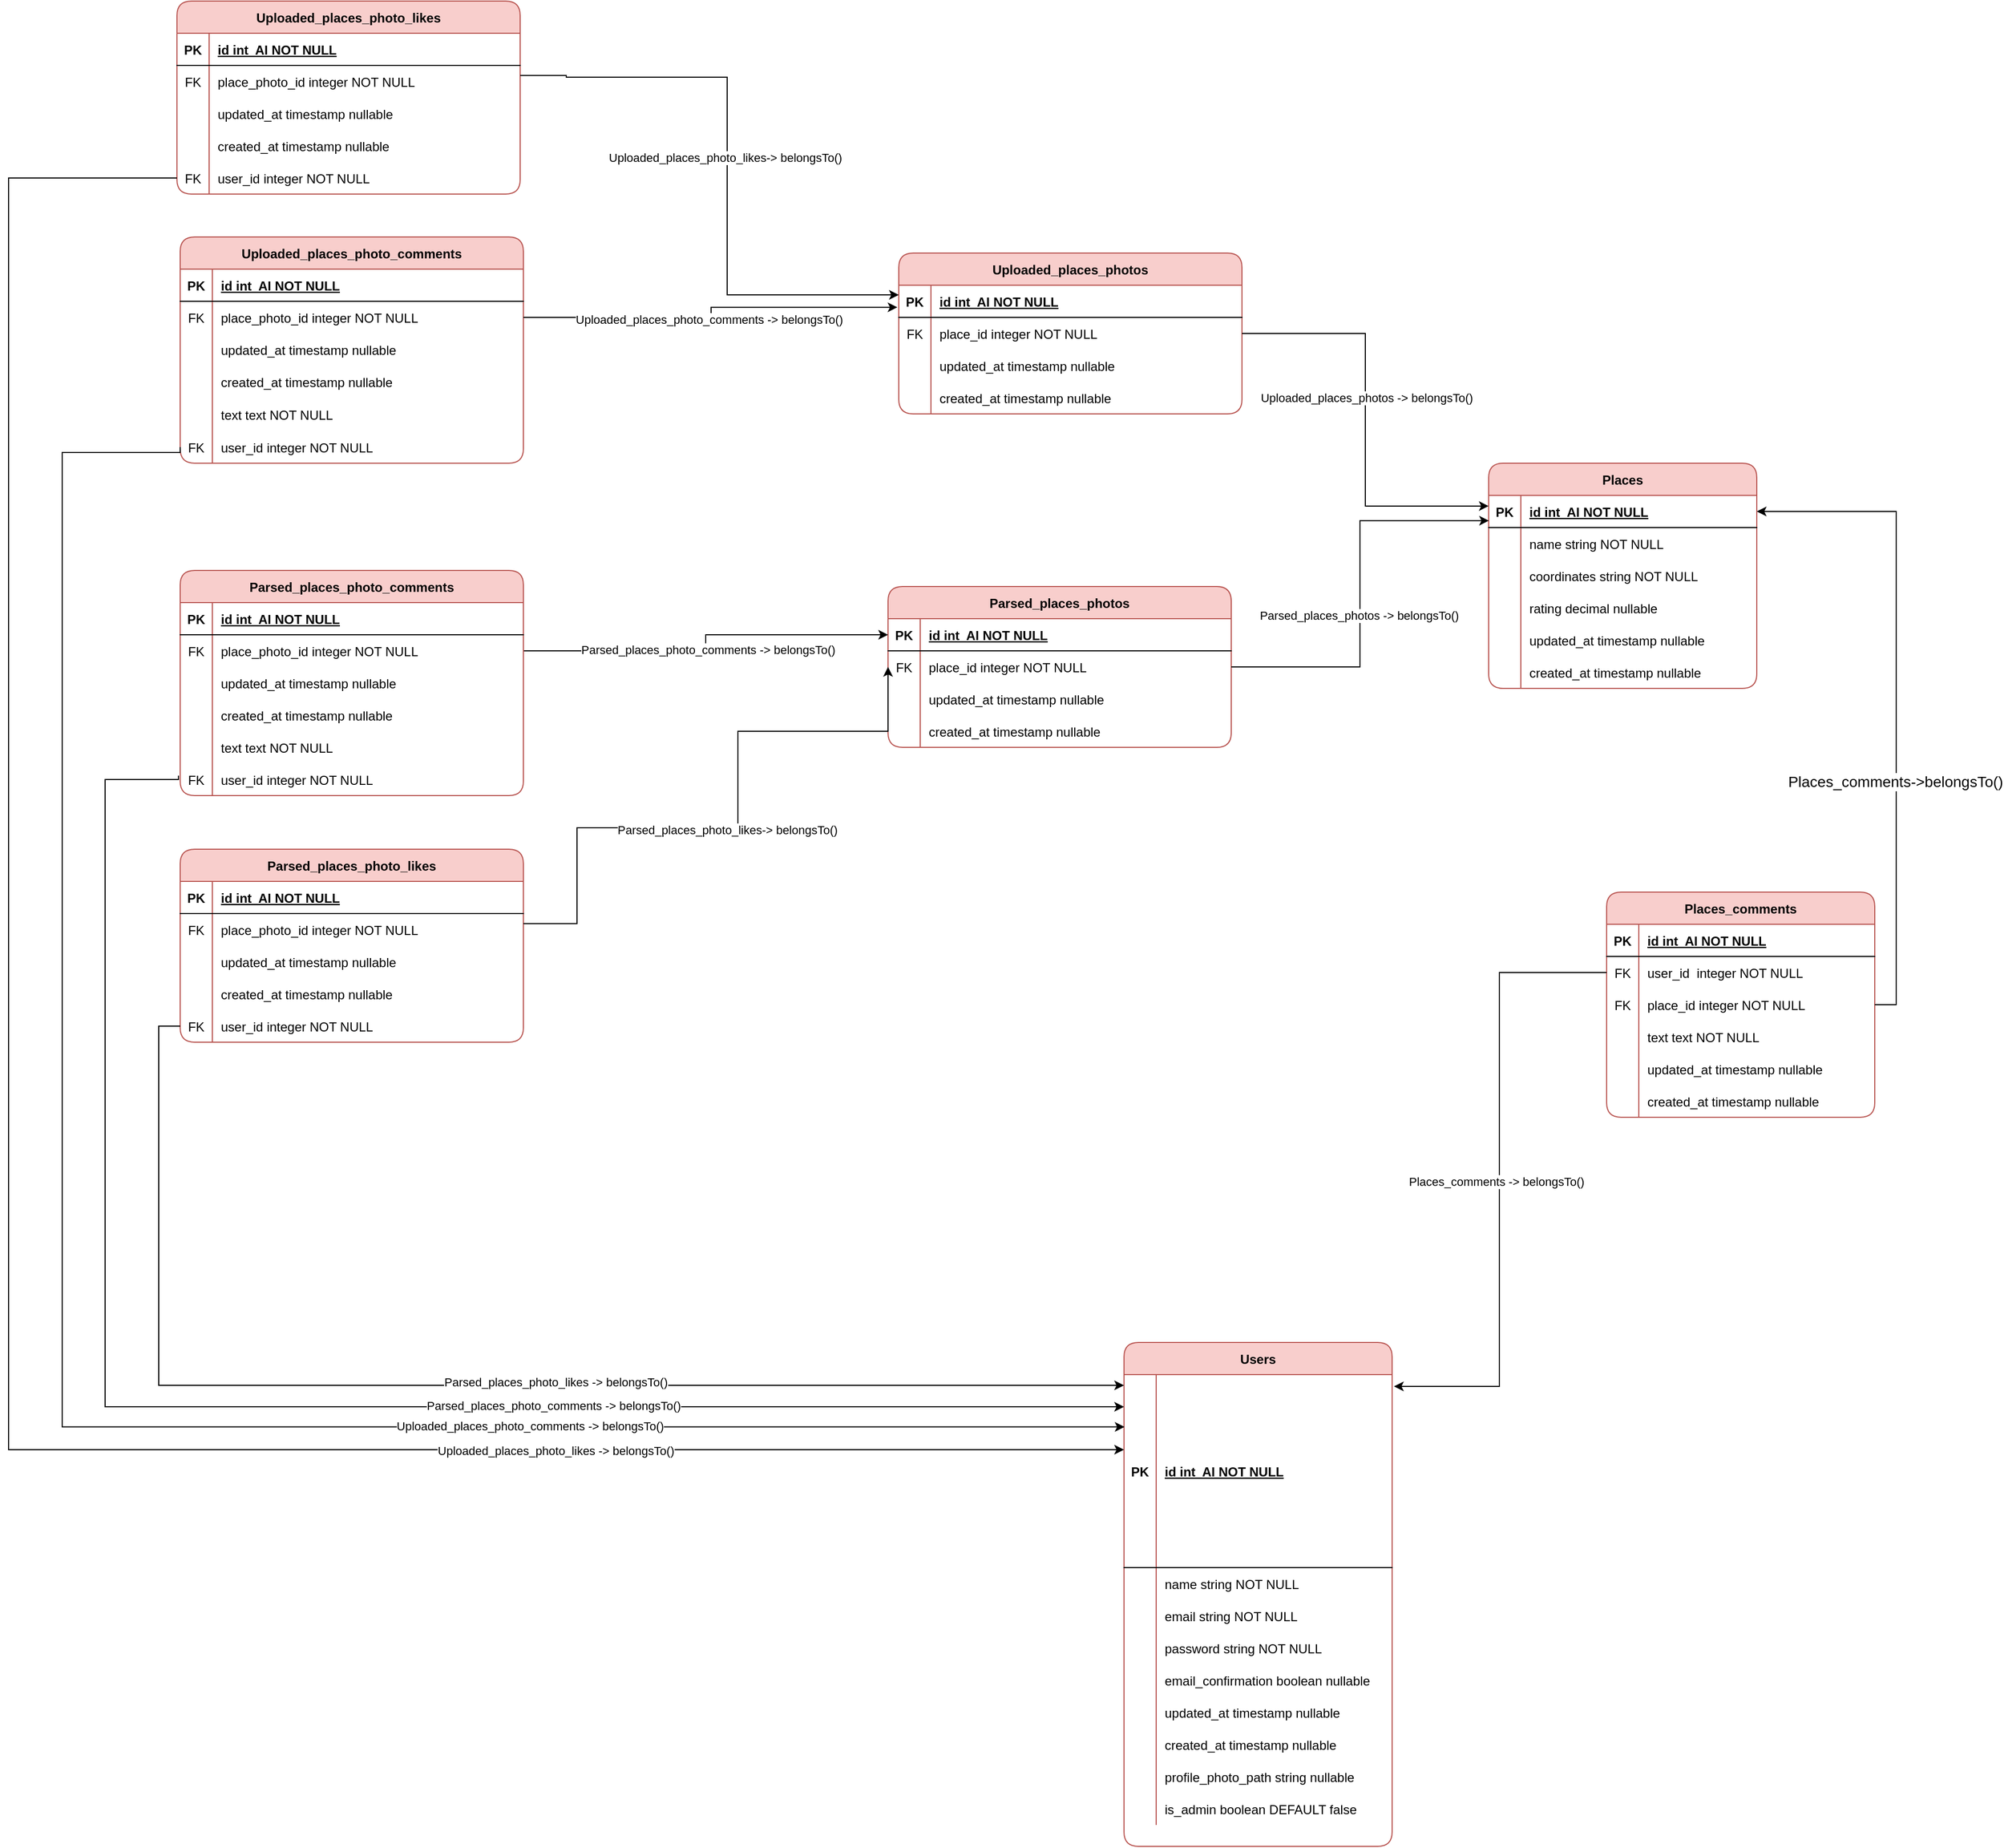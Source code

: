 <mxfile version="21.6.9" type="github">
  <diagram id="R2lEEEUBdFMjLlhIrx00" name="Page-1">
    <mxGraphModel dx="3425" dy="1545" grid="1" gridSize="10" guides="1" tooltips="1" connect="1" arrows="1" fold="1" page="1" pageScale="1" pageWidth="850" pageHeight="1100" background="none" math="0" shadow="0" extFonts="Permanent Marker^https://fonts.googleapis.com/css?family=Permanent+Marker">
      <root>
        <mxCell id="0" />
        <mxCell id="1" parent="0" />
        <mxCell id="C-vyLk0tnHw3VtMMgP7b-23" value="Users" style="shape=table;startSize=30;container=1;collapsible=1;childLayout=tableLayout;fixedRows=1;rowLines=0;fontStyle=1;align=center;resizeLast=1;fillColor=#f8cecc;strokeColor=#b85450;rounded=1;" parent="1" vertex="1">
          <mxGeometry x="-960" y="750" width="250" height="470" as="geometry">
            <mxRectangle x="120" y="120" width="70" height="30" as="alternateBounds" />
          </mxGeometry>
        </mxCell>
        <mxCell id="C-vyLk0tnHw3VtMMgP7b-24" value="" style="shape=partialRectangle;collapsible=0;dropTarget=0;pointerEvents=0;fillColor=none;points=[[0,0.5],[1,0.5]];portConstraint=eastwest;top=0;left=0;right=0;bottom=1;" parent="C-vyLk0tnHw3VtMMgP7b-23" vertex="1">
          <mxGeometry y="30" width="250" height="180" as="geometry" />
        </mxCell>
        <mxCell id="C-vyLk0tnHw3VtMMgP7b-25" value="PK" style="shape=partialRectangle;overflow=hidden;connectable=0;fillColor=none;top=0;left=0;bottom=0;right=0;fontStyle=1;" parent="C-vyLk0tnHw3VtMMgP7b-24" vertex="1">
          <mxGeometry width="30" height="180" as="geometry">
            <mxRectangle width="30" height="180" as="alternateBounds" />
          </mxGeometry>
        </mxCell>
        <mxCell id="C-vyLk0tnHw3VtMMgP7b-26" value="id int  AI NOT NULL " style="shape=partialRectangle;overflow=hidden;connectable=0;fillColor=none;top=0;left=0;bottom=0;right=0;align=left;spacingLeft=6;fontStyle=5;" parent="C-vyLk0tnHw3VtMMgP7b-24" vertex="1">
          <mxGeometry x="30" width="220" height="180" as="geometry">
            <mxRectangle width="220" height="180" as="alternateBounds" />
          </mxGeometry>
        </mxCell>
        <mxCell id="C-vyLk0tnHw3VtMMgP7b-27" value="" style="shape=partialRectangle;collapsible=0;dropTarget=0;pointerEvents=0;fillColor=none;points=[[0,0.5],[1,0.5]];portConstraint=eastwest;top=0;left=0;right=0;bottom=0;" parent="C-vyLk0tnHw3VtMMgP7b-23" vertex="1">
          <mxGeometry y="210" width="250" height="30" as="geometry" />
        </mxCell>
        <mxCell id="C-vyLk0tnHw3VtMMgP7b-28" value="" style="shape=partialRectangle;overflow=hidden;connectable=0;fillColor=none;top=0;left=0;bottom=0;right=0;" parent="C-vyLk0tnHw3VtMMgP7b-27" vertex="1">
          <mxGeometry width="30" height="30" as="geometry">
            <mxRectangle width="30" height="30" as="alternateBounds" />
          </mxGeometry>
        </mxCell>
        <mxCell id="C-vyLk0tnHw3VtMMgP7b-29" value="name string NOT NULL" style="shape=partialRectangle;overflow=hidden;connectable=0;fillColor=none;top=0;left=0;bottom=0;right=0;align=left;spacingLeft=6;" parent="C-vyLk0tnHw3VtMMgP7b-27" vertex="1">
          <mxGeometry x="30" width="220" height="30" as="geometry">
            <mxRectangle width="220" height="30" as="alternateBounds" />
          </mxGeometry>
        </mxCell>
        <mxCell id="114NQPg1-UBSKTQf2YcP-9" style="shape=partialRectangle;collapsible=0;dropTarget=0;pointerEvents=0;fillColor=none;points=[[0,0.5],[1,0.5]];portConstraint=eastwest;top=0;left=0;right=0;bottom=0;" vertex="1" parent="C-vyLk0tnHw3VtMMgP7b-23">
          <mxGeometry y="240" width="250" height="30" as="geometry" />
        </mxCell>
        <mxCell id="114NQPg1-UBSKTQf2YcP-10" style="shape=partialRectangle;overflow=hidden;connectable=0;fillColor=none;top=0;left=0;bottom=0;right=0;" vertex="1" parent="114NQPg1-UBSKTQf2YcP-9">
          <mxGeometry width="30" height="30" as="geometry">
            <mxRectangle width="30" height="30" as="alternateBounds" />
          </mxGeometry>
        </mxCell>
        <mxCell id="114NQPg1-UBSKTQf2YcP-11" value="email string NOT NULL" style="shape=partialRectangle;overflow=hidden;connectable=0;fillColor=none;top=0;left=0;bottom=0;right=0;align=left;spacingLeft=6;" vertex="1" parent="114NQPg1-UBSKTQf2YcP-9">
          <mxGeometry x="30" width="220" height="30" as="geometry">
            <mxRectangle width="220" height="30" as="alternateBounds" />
          </mxGeometry>
        </mxCell>
        <mxCell id="114NQPg1-UBSKTQf2YcP-12" style="shape=partialRectangle;collapsible=0;dropTarget=0;pointerEvents=0;fillColor=none;points=[[0,0.5],[1,0.5]];portConstraint=eastwest;top=0;left=0;right=0;bottom=0;" vertex="1" parent="C-vyLk0tnHw3VtMMgP7b-23">
          <mxGeometry y="270" width="250" height="30" as="geometry" />
        </mxCell>
        <mxCell id="114NQPg1-UBSKTQf2YcP-13" style="shape=partialRectangle;overflow=hidden;connectable=0;fillColor=none;top=0;left=0;bottom=0;right=0;" vertex="1" parent="114NQPg1-UBSKTQf2YcP-12">
          <mxGeometry width="30" height="30" as="geometry">
            <mxRectangle width="30" height="30" as="alternateBounds" />
          </mxGeometry>
        </mxCell>
        <mxCell id="114NQPg1-UBSKTQf2YcP-14" value="password string NOT NULL" style="shape=partialRectangle;overflow=hidden;connectable=0;fillColor=none;top=0;left=0;bottom=0;right=0;align=left;spacingLeft=6;" vertex="1" parent="114NQPg1-UBSKTQf2YcP-12">
          <mxGeometry x="30" width="220" height="30" as="geometry">
            <mxRectangle width="220" height="30" as="alternateBounds" />
          </mxGeometry>
        </mxCell>
        <mxCell id="114NQPg1-UBSKTQf2YcP-15" style="shape=partialRectangle;collapsible=0;dropTarget=0;pointerEvents=0;fillColor=none;points=[[0,0.5],[1,0.5]];portConstraint=eastwest;top=0;left=0;right=0;bottom=0;" vertex="1" parent="C-vyLk0tnHw3VtMMgP7b-23">
          <mxGeometry y="300" width="250" height="30" as="geometry" />
        </mxCell>
        <mxCell id="114NQPg1-UBSKTQf2YcP-16" style="shape=partialRectangle;overflow=hidden;connectable=0;fillColor=none;top=0;left=0;bottom=0;right=0;" vertex="1" parent="114NQPg1-UBSKTQf2YcP-15">
          <mxGeometry width="30" height="30" as="geometry">
            <mxRectangle width="30" height="30" as="alternateBounds" />
          </mxGeometry>
        </mxCell>
        <mxCell id="114NQPg1-UBSKTQf2YcP-17" value="email_confirmation boolean nullable" style="shape=partialRectangle;overflow=hidden;connectable=0;fillColor=none;top=0;left=0;bottom=0;right=0;align=left;spacingLeft=6;" vertex="1" parent="114NQPg1-UBSKTQf2YcP-15">
          <mxGeometry x="30" width="220" height="30" as="geometry">
            <mxRectangle width="220" height="30" as="alternateBounds" />
          </mxGeometry>
        </mxCell>
        <mxCell id="114NQPg1-UBSKTQf2YcP-18" style="shape=partialRectangle;collapsible=0;dropTarget=0;pointerEvents=0;fillColor=none;points=[[0,0.5],[1,0.5]];portConstraint=eastwest;top=0;left=0;right=0;bottom=0;" vertex="1" parent="C-vyLk0tnHw3VtMMgP7b-23">
          <mxGeometry y="330" width="250" height="30" as="geometry" />
        </mxCell>
        <mxCell id="114NQPg1-UBSKTQf2YcP-19" style="shape=partialRectangle;overflow=hidden;connectable=0;fillColor=none;top=0;left=0;bottom=0;right=0;" vertex="1" parent="114NQPg1-UBSKTQf2YcP-18">
          <mxGeometry width="30" height="30" as="geometry">
            <mxRectangle width="30" height="30" as="alternateBounds" />
          </mxGeometry>
        </mxCell>
        <mxCell id="114NQPg1-UBSKTQf2YcP-20" value="updated_at timestamp nullable" style="shape=partialRectangle;overflow=hidden;connectable=0;fillColor=none;top=0;left=0;bottom=0;right=0;align=left;spacingLeft=6;" vertex="1" parent="114NQPg1-UBSKTQf2YcP-18">
          <mxGeometry x="30" width="220" height="30" as="geometry">
            <mxRectangle width="220" height="30" as="alternateBounds" />
          </mxGeometry>
        </mxCell>
        <mxCell id="114NQPg1-UBSKTQf2YcP-21" style="shape=partialRectangle;collapsible=0;dropTarget=0;pointerEvents=0;fillColor=none;points=[[0,0.5],[1,0.5]];portConstraint=eastwest;top=0;left=0;right=0;bottom=0;" vertex="1" parent="C-vyLk0tnHw3VtMMgP7b-23">
          <mxGeometry y="360" width="250" height="30" as="geometry" />
        </mxCell>
        <mxCell id="114NQPg1-UBSKTQf2YcP-22" style="shape=partialRectangle;overflow=hidden;connectable=0;fillColor=none;top=0;left=0;bottom=0;right=0;" vertex="1" parent="114NQPg1-UBSKTQf2YcP-21">
          <mxGeometry width="30" height="30" as="geometry">
            <mxRectangle width="30" height="30" as="alternateBounds" />
          </mxGeometry>
        </mxCell>
        <mxCell id="114NQPg1-UBSKTQf2YcP-23" value="created_at timestamp nullable" style="shape=partialRectangle;overflow=hidden;connectable=0;fillColor=none;top=0;left=0;bottom=0;right=0;align=left;spacingLeft=6;" vertex="1" parent="114NQPg1-UBSKTQf2YcP-21">
          <mxGeometry x="30" width="220" height="30" as="geometry">
            <mxRectangle width="220" height="30" as="alternateBounds" />
          </mxGeometry>
        </mxCell>
        <mxCell id="114NQPg1-UBSKTQf2YcP-56" style="shape=partialRectangle;collapsible=0;dropTarget=0;pointerEvents=0;fillColor=none;points=[[0,0.5],[1,0.5]];portConstraint=eastwest;top=0;left=0;right=0;bottom=0;" vertex="1" parent="C-vyLk0tnHw3VtMMgP7b-23">
          <mxGeometry y="390" width="250" height="30" as="geometry" />
        </mxCell>
        <mxCell id="114NQPg1-UBSKTQf2YcP-57" style="shape=partialRectangle;overflow=hidden;connectable=0;fillColor=none;top=0;left=0;bottom=0;right=0;" vertex="1" parent="114NQPg1-UBSKTQf2YcP-56">
          <mxGeometry width="30" height="30" as="geometry">
            <mxRectangle width="30" height="30" as="alternateBounds" />
          </mxGeometry>
        </mxCell>
        <mxCell id="114NQPg1-UBSKTQf2YcP-58" value="profile_photo_path string nullable" style="shape=partialRectangle;overflow=hidden;connectable=0;fillColor=none;top=0;left=0;bottom=0;right=0;align=left;spacingLeft=6;" vertex="1" parent="114NQPg1-UBSKTQf2YcP-56">
          <mxGeometry x="30" width="220" height="30" as="geometry">
            <mxRectangle width="220" height="30" as="alternateBounds" />
          </mxGeometry>
        </mxCell>
        <mxCell id="114NQPg1-UBSKTQf2YcP-159" style="shape=partialRectangle;collapsible=0;dropTarget=0;pointerEvents=0;fillColor=none;points=[[0,0.5],[1,0.5]];portConstraint=eastwest;top=0;left=0;right=0;bottom=0;" vertex="1" parent="C-vyLk0tnHw3VtMMgP7b-23">
          <mxGeometry y="420" width="250" height="30" as="geometry" />
        </mxCell>
        <mxCell id="114NQPg1-UBSKTQf2YcP-160" style="shape=partialRectangle;overflow=hidden;connectable=0;fillColor=none;top=0;left=0;bottom=0;right=0;" vertex="1" parent="114NQPg1-UBSKTQf2YcP-159">
          <mxGeometry width="30" height="30" as="geometry">
            <mxRectangle width="30" height="30" as="alternateBounds" />
          </mxGeometry>
        </mxCell>
        <mxCell id="114NQPg1-UBSKTQf2YcP-161" value="is_admin boolean DEFAULT false" style="shape=partialRectangle;overflow=hidden;connectable=0;fillColor=none;top=0;left=0;bottom=0;right=0;align=left;spacingLeft=6;" vertex="1" parent="114NQPg1-UBSKTQf2YcP-159">
          <mxGeometry x="30" width="220" height="30" as="geometry">
            <mxRectangle width="220" height="30" as="alternateBounds" />
          </mxGeometry>
        </mxCell>
        <mxCell id="114NQPg1-UBSKTQf2YcP-62" value="Places" style="shape=table;startSize=30;container=1;collapsible=1;childLayout=tableLayout;fixedRows=1;rowLines=0;fontStyle=1;align=center;resizeLast=1;fillColor=#f8cecc;strokeColor=#b85450;rounded=1;" vertex="1" parent="1">
          <mxGeometry x="-620" y="-70" width="250" height="210" as="geometry">
            <mxRectangle x="120" y="120" width="70" height="30" as="alternateBounds" />
          </mxGeometry>
        </mxCell>
        <mxCell id="114NQPg1-UBSKTQf2YcP-63" value="" style="shape=partialRectangle;collapsible=0;dropTarget=0;pointerEvents=0;fillColor=none;points=[[0,0.5],[1,0.5]];portConstraint=eastwest;top=0;left=0;right=0;bottom=1;" vertex="1" parent="114NQPg1-UBSKTQf2YcP-62">
          <mxGeometry y="30" width="250" height="30" as="geometry" />
        </mxCell>
        <mxCell id="114NQPg1-UBSKTQf2YcP-64" value="PK" style="shape=partialRectangle;overflow=hidden;connectable=0;fillColor=none;top=0;left=0;bottom=0;right=0;fontStyle=1;" vertex="1" parent="114NQPg1-UBSKTQf2YcP-63">
          <mxGeometry width="30" height="30" as="geometry">
            <mxRectangle width="30" height="30" as="alternateBounds" />
          </mxGeometry>
        </mxCell>
        <mxCell id="114NQPg1-UBSKTQf2YcP-65" value="id int  AI NOT NULL " style="shape=partialRectangle;overflow=hidden;connectable=0;fillColor=none;top=0;left=0;bottom=0;right=0;align=left;spacingLeft=6;fontStyle=5;" vertex="1" parent="114NQPg1-UBSKTQf2YcP-63">
          <mxGeometry x="30" width="220" height="30" as="geometry">
            <mxRectangle width="220" height="30" as="alternateBounds" />
          </mxGeometry>
        </mxCell>
        <mxCell id="114NQPg1-UBSKTQf2YcP-66" value="" style="shape=partialRectangle;collapsible=0;dropTarget=0;pointerEvents=0;fillColor=none;points=[[0,0.5],[1,0.5]];portConstraint=eastwest;top=0;left=0;right=0;bottom=0;" vertex="1" parent="114NQPg1-UBSKTQf2YcP-62">
          <mxGeometry y="60" width="250" height="30" as="geometry" />
        </mxCell>
        <mxCell id="114NQPg1-UBSKTQf2YcP-67" value="" style="shape=partialRectangle;overflow=hidden;connectable=0;fillColor=none;top=0;left=0;bottom=0;right=0;" vertex="1" parent="114NQPg1-UBSKTQf2YcP-66">
          <mxGeometry width="30" height="30" as="geometry">
            <mxRectangle width="30" height="30" as="alternateBounds" />
          </mxGeometry>
        </mxCell>
        <mxCell id="114NQPg1-UBSKTQf2YcP-68" value="name string NOT NULL" style="shape=partialRectangle;overflow=hidden;connectable=0;fillColor=none;top=0;left=0;bottom=0;right=0;align=left;spacingLeft=6;" vertex="1" parent="114NQPg1-UBSKTQf2YcP-66">
          <mxGeometry x="30" width="220" height="30" as="geometry">
            <mxRectangle width="220" height="30" as="alternateBounds" />
          </mxGeometry>
        </mxCell>
        <mxCell id="114NQPg1-UBSKTQf2YcP-69" style="shape=partialRectangle;collapsible=0;dropTarget=0;pointerEvents=0;fillColor=none;points=[[0,0.5],[1,0.5]];portConstraint=eastwest;top=0;left=0;right=0;bottom=0;" vertex="1" parent="114NQPg1-UBSKTQf2YcP-62">
          <mxGeometry y="90" width="250" height="30" as="geometry" />
        </mxCell>
        <mxCell id="114NQPg1-UBSKTQf2YcP-70" style="shape=partialRectangle;overflow=hidden;connectable=0;fillColor=none;top=0;left=0;bottom=0;right=0;" vertex="1" parent="114NQPg1-UBSKTQf2YcP-69">
          <mxGeometry width="30" height="30" as="geometry">
            <mxRectangle width="30" height="30" as="alternateBounds" />
          </mxGeometry>
        </mxCell>
        <mxCell id="114NQPg1-UBSKTQf2YcP-71" value="coordinates string NOT NULL" style="shape=partialRectangle;overflow=hidden;connectable=0;fillColor=none;top=0;left=0;bottom=0;right=0;align=left;spacingLeft=6;" vertex="1" parent="114NQPg1-UBSKTQf2YcP-69">
          <mxGeometry x="30" width="220" height="30" as="geometry">
            <mxRectangle width="220" height="30" as="alternateBounds" />
          </mxGeometry>
        </mxCell>
        <mxCell id="114NQPg1-UBSKTQf2YcP-72" style="shape=partialRectangle;collapsible=0;dropTarget=0;pointerEvents=0;fillColor=none;points=[[0,0.5],[1,0.5]];portConstraint=eastwest;top=0;left=0;right=0;bottom=0;" vertex="1" parent="114NQPg1-UBSKTQf2YcP-62">
          <mxGeometry y="120" width="250" height="30" as="geometry" />
        </mxCell>
        <mxCell id="114NQPg1-UBSKTQf2YcP-73" style="shape=partialRectangle;overflow=hidden;connectable=0;fillColor=none;top=0;left=0;bottom=0;right=0;" vertex="1" parent="114NQPg1-UBSKTQf2YcP-72">
          <mxGeometry width="30" height="30" as="geometry">
            <mxRectangle width="30" height="30" as="alternateBounds" />
          </mxGeometry>
        </mxCell>
        <mxCell id="114NQPg1-UBSKTQf2YcP-74" value="rating decimal nullable" style="shape=partialRectangle;overflow=hidden;connectable=0;fillColor=none;top=0;left=0;bottom=0;right=0;align=left;spacingLeft=6;" vertex="1" parent="114NQPg1-UBSKTQf2YcP-72">
          <mxGeometry x="30" width="220" height="30" as="geometry">
            <mxRectangle width="220" height="30" as="alternateBounds" />
          </mxGeometry>
        </mxCell>
        <mxCell id="114NQPg1-UBSKTQf2YcP-78" style="shape=partialRectangle;collapsible=0;dropTarget=0;pointerEvents=0;fillColor=none;points=[[0,0.5],[1,0.5]];portConstraint=eastwest;top=0;left=0;right=0;bottom=0;" vertex="1" parent="114NQPg1-UBSKTQf2YcP-62">
          <mxGeometry y="150" width="250" height="30" as="geometry" />
        </mxCell>
        <mxCell id="114NQPg1-UBSKTQf2YcP-79" style="shape=partialRectangle;overflow=hidden;connectable=0;fillColor=none;top=0;left=0;bottom=0;right=0;" vertex="1" parent="114NQPg1-UBSKTQf2YcP-78">
          <mxGeometry width="30" height="30" as="geometry">
            <mxRectangle width="30" height="30" as="alternateBounds" />
          </mxGeometry>
        </mxCell>
        <mxCell id="114NQPg1-UBSKTQf2YcP-80" value="updated_at timestamp nullable" style="shape=partialRectangle;overflow=hidden;connectable=0;fillColor=none;top=0;left=0;bottom=0;right=0;align=left;spacingLeft=6;" vertex="1" parent="114NQPg1-UBSKTQf2YcP-78">
          <mxGeometry x="30" width="220" height="30" as="geometry">
            <mxRectangle width="220" height="30" as="alternateBounds" />
          </mxGeometry>
        </mxCell>
        <mxCell id="114NQPg1-UBSKTQf2YcP-81" style="shape=partialRectangle;collapsible=0;dropTarget=0;pointerEvents=0;fillColor=none;points=[[0,0.5],[1,0.5]];portConstraint=eastwest;top=0;left=0;right=0;bottom=0;" vertex="1" parent="114NQPg1-UBSKTQf2YcP-62">
          <mxGeometry y="180" width="250" height="30" as="geometry" />
        </mxCell>
        <mxCell id="114NQPg1-UBSKTQf2YcP-82" style="shape=partialRectangle;overflow=hidden;connectable=0;fillColor=none;top=0;left=0;bottom=0;right=0;" vertex="1" parent="114NQPg1-UBSKTQf2YcP-81">
          <mxGeometry width="30" height="30" as="geometry">
            <mxRectangle width="30" height="30" as="alternateBounds" />
          </mxGeometry>
        </mxCell>
        <mxCell id="114NQPg1-UBSKTQf2YcP-83" value="created_at timestamp nullable" style="shape=partialRectangle;overflow=hidden;connectable=0;fillColor=none;top=0;left=0;bottom=0;right=0;align=left;spacingLeft=6;" vertex="1" parent="114NQPg1-UBSKTQf2YcP-81">
          <mxGeometry x="30" width="220" height="30" as="geometry">
            <mxRectangle width="220" height="30" as="alternateBounds" />
          </mxGeometry>
        </mxCell>
        <mxCell id="114NQPg1-UBSKTQf2YcP-89" value="Places_comments" style="shape=table;startSize=30;container=1;collapsible=1;childLayout=tableLayout;fixedRows=1;rowLines=0;fontStyle=1;align=center;resizeLast=1;fillColor=#f8cecc;strokeColor=#b85450;rounded=1;" vertex="1" parent="1">
          <mxGeometry x="-510" y="330" width="250" height="210" as="geometry">
            <mxRectangle x="120" y="120" width="70" height="30" as="alternateBounds" />
          </mxGeometry>
        </mxCell>
        <mxCell id="114NQPg1-UBSKTQf2YcP-90" value="" style="shape=partialRectangle;collapsible=0;dropTarget=0;pointerEvents=0;fillColor=none;points=[[0,0.5],[1,0.5]];portConstraint=eastwest;top=0;left=0;right=0;bottom=1;" vertex="1" parent="114NQPg1-UBSKTQf2YcP-89">
          <mxGeometry y="30" width="250" height="30" as="geometry" />
        </mxCell>
        <mxCell id="114NQPg1-UBSKTQf2YcP-91" value="PK" style="shape=partialRectangle;overflow=hidden;connectable=0;fillColor=none;top=0;left=0;bottom=0;right=0;fontStyle=1;" vertex="1" parent="114NQPg1-UBSKTQf2YcP-90">
          <mxGeometry width="30" height="30" as="geometry">
            <mxRectangle width="30" height="30" as="alternateBounds" />
          </mxGeometry>
        </mxCell>
        <mxCell id="114NQPg1-UBSKTQf2YcP-92" value="id int  AI NOT NULL " style="shape=partialRectangle;overflow=hidden;connectable=0;fillColor=none;top=0;left=0;bottom=0;right=0;align=left;spacingLeft=6;fontStyle=5;" vertex="1" parent="114NQPg1-UBSKTQf2YcP-90">
          <mxGeometry x="30" width="220" height="30" as="geometry">
            <mxRectangle width="220" height="30" as="alternateBounds" />
          </mxGeometry>
        </mxCell>
        <mxCell id="114NQPg1-UBSKTQf2YcP-93" value="" style="shape=partialRectangle;collapsible=0;dropTarget=0;pointerEvents=0;fillColor=none;points=[[0,0.5],[1,0.5]];portConstraint=eastwest;top=0;left=0;right=0;bottom=0;" vertex="1" parent="114NQPg1-UBSKTQf2YcP-89">
          <mxGeometry y="60" width="250" height="30" as="geometry" />
        </mxCell>
        <mxCell id="114NQPg1-UBSKTQf2YcP-94" value="FK" style="shape=partialRectangle;overflow=hidden;connectable=0;fillColor=none;top=0;left=0;bottom=0;right=0;" vertex="1" parent="114NQPg1-UBSKTQf2YcP-93">
          <mxGeometry width="30" height="30" as="geometry">
            <mxRectangle width="30" height="30" as="alternateBounds" />
          </mxGeometry>
        </mxCell>
        <mxCell id="114NQPg1-UBSKTQf2YcP-95" value="user_id  integer NOT NULL" style="shape=partialRectangle;overflow=hidden;connectable=0;fillColor=none;top=0;left=0;bottom=0;right=0;align=left;spacingLeft=6;" vertex="1" parent="114NQPg1-UBSKTQf2YcP-93">
          <mxGeometry x="30" width="220" height="30" as="geometry">
            <mxRectangle width="220" height="30" as="alternateBounds" />
          </mxGeometry>
        </mxCell>
        <mxCell id="114NQPg1-UBSKTQf2YcP-96" style="shape=partialRectangle;collapsible=0;dropTarget=0;pointerEvents=0;fillColor=none;points=[[0,0.5],[1,0.5]];portConstraint=eastwest;top=0;left=0;right=0;bottom=0;" vertex="1" parent="114NQPg1-UBSKTQf2YcP-89">
          <mxGeometry y="90" width="250" height="30" as="geometry" />
        </mxCell>
        <mxCell id="114NQPg1-UBSKTQf2YcP-97" value="FK" style="shape=partialRectangle;overflow=hidden;connectable=0;fillColor=none;top=0;left=0;bottom=0;right=0;" vertex="1" parent="114NQPg1-UBSKTQf2YcP-96">
          <mxGeometry width="30" height="30" as="geometry">
            <mxRectangle width="30" height="30" as="alternateBounds" />
          </mxGeometry>
        </mxCell>
        <mxCell id="114NQPg1-UBSKTQf2YcP-98" value="place_id integer NOT NULL" style="shape=partialRectangle;overflow=hidden;connectable=0;fillColor=none;top=0;left=0;bottom=0;right=0;align=left;spacingLeft=6;" vertex="1" parent="114NQPg1-UBSKTQf2YcP-96">
          <mxGeometry x="30" width="220" height="30" as="geometry">
            <mxRectangle width="220" height="30" as="alternateBounds" />
          </mxGeometry>
        </mxCell>
        <mxCell id="114NQPg1-UBSKTQf2YcP-99" style="shape=partialRectangle;collapsible=0;dropTarget=0;pointerEvents=0;fillColor=none;points=[[0,0.5],[1,0.5]];portConstraint=eastwest;top=0;left=0;right=0;bottom=0;" vertex="1" parent="114NQPg1-UBSKTQf2YcP-89">
          <mxGeometry y="120" width="250" height="30" as="geometry" />
        </mxCell>
        <mxCell id="114NQPg1-UBSKTQf2YcP-100" style="shape=partialRectangle;overflow=hidden;connectable=0;fillColor=none;top=0;left=0;bottom=0;right=0;" vertex="1" parent="114NQPg1-UBSKTQf2YcP-99">
          <mxGeometry width="30" height="30" as="geometry">
            <mxRectangle width="30" height="30" as="alternateBounds" />
          </mxGeometry>
        </mxCell>
        <mxCell id="114NQPg1-UBSKTQf2YcP-101" value="text text NOT NULL" style="shape=partialRectangle;overflow=hidden;connectable=0;fillColor=none;top=0;left=0;bottom=0;right=0;align=left;spacingLeft=6;" vertex="1" parent="114NQPg1-UBSKTQf2YcP-99">
          <mxGeometry x="30" width="220" height="30" as="geometry">
            <mxRectangle width="220" height="30" as="alternateBounds" />
          </mxGeometry>
        </mxCell>
        <mxCell id="114NQPg1-UBSKTQf2YcP-102" style="shape=partialRectangle;collapsible=0;dropTarget=0;pointerEvents=0;fillColor=none;points=[[0,0.5],[1,0.5]];portConstraint=eastwest;top=0;left=0;right=0;bottom=0;" vertex="1" parent="114NQPg1-UBSKTQf2YcP-89">
          <mxGeometry y="150" width="250" height="30" as="geometry" />
        </mxCell>
        <mxCell id="114NQPg1-UBSKTQf2YcP-103" style="shape=partialRectangle;overflow=hidden;connectable=0;fillColor=none;top=0;left=0;bottom=0;right=0;" vertex="1" parent="114NQPg1-UBSKTQf2YcP-102">
          <mxGeometry width="30" height="30" as="geometry">
            <mxRectangle width="30" height="30" as="alternateBounds" />
          </mxGeometry>
        </mxCell>
        <mxCell id="114NQPg1-UBSKTQf2YcP-104" value="updated_at timestamp nullable" style="shape=partialRectangle;overflow=hidden;connectable=0;fillColor=none;top=0;left=0;bottom=0;right=0;align=left;spacingLeft=6;" vertex="1" parent="114NQPg1-UBSKTQf2YcP-102">
          <mxGeometry x="30" width="220" height="30" as="geometry">
            <mxRectangle width="220" height="30" as="alternateBounds" />
          </mxGeometry>
        </mxCell>
        <mxCell id="114NQPg1-UBSKTQf2YcP-105" style="shape=partialRectangle;collapsible=0;dropTarget=0;pointerEvents=0;fillColor=none;points=[[0,0.5],[1,0.5]];portConstraint=eastwest;top=0;left=0;right=0;bottom=0;" vertex="1" parent="114NQPg1-UBSKTQf2YcP-89">
          <mxGeometry y="180" width="250" height="30" as="geometry" />
        </mxCell>
        <mxCell id="114NQPg1-UBSKTQf2YcP-106" style="shape=partialRectangle;overflow=hidden;connectable=0;fillColor=none;top=0;left=0;bottom=0;right=0;" vertex="1" parent="114NQPg1-UBSKTQf2YcP-105">
          <mxGeometry width="30" height="30" as="geometry">
            <mxRectangle width="30" height="30" as="alternateBounds" />
          </mxGeometry>
        </mxCell>
        <mxCell id="114NQPg1-UBSKTQf2YcP-107" value="created_at timestamp nullable" style="shape=partialRectangle;overflow=hidden;connectable=0;fillColor=none;top=0;left=0;bottom=0;right=0;align=left;spacingLeft=6;" vertex="1" parent="114NQPg1-UBSKTQf2YcP-105">
          <mxGeometry x="30" width="220" height="30" as="geometry">
            <mxRectangle width="220" height="30" as="alternateBounds" />
          </mxGeometry>
        </mxCell>
        <mxCell id="114NQPg1-UBSKTQf2YcP-133" value="Parsed_places_photos" style="shape=table;startSize=30;container=1;collapsible=1;childLayout=tableLayout;fixedRows=1;rowLines=0;fontStyle=1;align=center;resizeLast=1;fillColor=#f8cecc;strokeColor=#b85450;rounded=1;" vertex="1" parent="1">
          <mxGeometry x="-1180" y="45" width="320" height="150" as="geometry">
            <mxRectangle x="120" y="120" width="70" height="30" as="alternateBounds" />
          </mxGeometry>
        </mxCell>
        <mxCell id="114NQPg1-UBSKTQf2YcP-134" value="" style="shape=partialRectangle;collapsible=0;dropTarget=0;pointerEvents=0;fillColor=none;points=[[0,0.5],[1,0.5]];portConstraint=eastwest;top=0;left=0;right=0;bottom=1;" vertex="1" parent="114NQPg1-UBSKTQf2YcP-133">
          <mxGeometry y="30" width="320" height="30" as="geometry" />
        </mxCell>
        <mxCell id="114NQPg1-UBSKTQf2YcP-135" value="PK" style="shape=partialRectangle;overflow=hidden;connectable=0;fillColor=none;top=0;left=0;bottom=0;right=0;fontStyle=1;" vertex="1" parent="114NQPg1-UBSKTQf2YcP-134">
          <mxGeometry width="30" height="30" as="geometry">
            <mxRectangle width="30" height="30" as="alternateBounds" />
          </mxGeometry>
        </mxCell>
        <mxCell id="114NQPg1-UBSKTQf2YcP-136" value="id int  AI NOT NULL " style="shape=partialRectangle;overflow=hidden;connectable=0;fillColor=none;top=0;left=0;bottom=0;right=0;align=left;spacingLeft=6;fontStyle=5;" vertex="1" parent="114NQPg1-UBSKTQf2YcP-134">
          <mxGeometry x="30" width="290" height="30" as="geometry">
            <mxRectangle width="290" height="30" as="alternateBounds" />
          </mxGeometry>
        </mxCell>
        <mxCell id="114NQPg1-UBSKTQf2YcP-140" style="shape=partialRectangle;collapsible=0;dropTarget=0;pointerEvents=0;fillColor=none;points=[[0,0.5],[1,0.5]];portConstraint=eastwest;top=0;left=0;right=0;bottom=0;" vertex="1" parent="114NQPg1-UBSKTQf2YcP-133">
          <mxGeometry y="60" width="320" height="30" as="geometry" />
        </mxCell>
        <mxCell id="114NQPg1-UBSKTQf2YcP-141" value="FK" style="shape=partialRectangle;overflow=hidden;connectable=0;fillColor=none;top=0;left=0;bottom=0;right=0;" vertex="1" parent="114NQPg1-UBSKTQf2YcP-140">
          <mxGeometry width="30" height="30" as="geometry">
            <mxRectangle width="30" height="30" as="alternateBounds" />
          </mxGeometry>
        </mxCell>
        <mxCell id="114NQPg1-UBSKTQf2YcP-142" value="place_id integer NOT NULL" style="shape=partialRectangle;overflow=hidden;connectable=0;fillColor=none;top=0;left=0;bottom=0;right=0;align=left;spacingLeft=6;" vertex="1" parent="114NQPg1-UBSKTQf2YcP-140">
          <mxGeometry x="30" width="290" height="30" as="geometry">
            <mxRectangle width="290" height="30" as="alternateBounds" />
          </mxGeometry>
        </mxCell>
        <mxCell id="114NQPg1-UBSKTQf2YcP-146" style="shape=partialRectangle;collapsible=0;dropTarget=0;pointerEvents=0;fillColor=none;points=[[0,0.5],[1,0.5]];portConstraint=eastwest;top=0;left=0;right=0;bottom=0;" vertex="1" parent="114NQPg1-UBSKTQf2YcP-133">
          <mxGeometry y="90" width="320" height="30" as="geometry" />
        </mxCell>
        <mxCell id="114NQPg1-UBSKTQf2YcP-147" style="shape=partialRectangle;overflow=hidden;connectable=0;fillColor=none;top=0;left=0;bottom=0;right=0;" vertex="1" parent="114NQPg1-UBSKTQf2YcP-146">
          <mxGeometry width="30" height="30" as="geometry">
            <mxRectangle width="30" height="30" as="alternateBounds" />
          </mxGeometry>
        </mxCell>
        <mxCell id="114NQPg1-UBSKTQf2YcP-148" value="updated_at timestamp nullable" style="shape=partialRectangle;overflow=hidden;connectable=0;fillColor=none;top=0;left=0;bottom=0;right=0;align=left;spacingLeft=6;" vertex="1" parent="114NQPg1-UBSKTQf2YcP-146">
          <mxGeometry x="30" width="290" height="30" as="geometry">
            <mxRectangle width="290" height="30" as="alternateBounds" />
          </mxGeometry>
        </mxCell>
        <mxCell id="114NQPg1-UBSKTQf2YcP-149" style="shape=partialRectangle;collapsible=0;dropTarget=0;pointerEvents=0;fillColor=none;points=[[0,0.5],[1,0.5]];portConstraint=eastwest;top=0;left=0;right=0;bottom=0;" vertex="1" parent="114NQPg1-UBSKTQf2YcP-133">
          <mxGeometry y="120" width="320" height="30" as="geometry" />
        </mxCell>
        <mxCell id="114NQPg1-UBSKTQf2YcP-150" style="shape=partialRectangle;overflow=hidden;connectable=0;fillColor=none;top=0;left=0;bottom=0;right=0;" vertex="1" parent="114NQPg1-UBSKTQf2YcP-149">
          <mxGeometry width="30" height="30" as="geometry">
            <mxRectangle width="30" height="30" as="alternateBounds" />
          </mxGeometry>
        </mxCell>
        <mxCell id="114NQPg1-UBSKTQf2YcP-151" value="created_at timestamp nullable" style="shape=partialRectangle;overflow=hidden;connectable=0;fillColor=none;top=0;left=0;bottom=0;right=0;align=left;spacingLeft=6;" vertex="1" parent="114NQPg1-UBSKTQf2YcP-149">
          <mxGeometry x="30" width="290" height="30" as="geometry">
            <mxRectangle width="290" height="30" as="alternateBounds" />
          </mxGeometry>
        </mxCell>
        <mxCell id="114NQPg1-UBSKTQf2YcP-157" style="edgeStyle=orthogonalEdgeStyle;rounded=0;orthogonalLoop=1;jettySize=auto;html=1;exitX=1;exitY=0.5;exitDx=0;exitDy=0;entryX=0.001;entryY=0.786;entryDx=0;entryDy=0;entryPerimeter=0;" edge="1" parent="1" source="114NQPg1-UBSKTQf2YcP-140" target="114NQPg1-UBSKTQf2YcP-63">
          <mxGeometry relative="1" as="geometry" />
        </mxCell>
        <mxCell id="114NQPg1-UBSKTQf2YcP-158" value="Parsed_places_photos -&amp;gt; belongsTo()" style="edgeLabel;html=1;align=center;verticalAlign=middle;resizable=0;points=[];" vertex="1" connectable="0" parent="114NQPg1-UBSKTQf2YcP-157">
          <mxGeometry x="-0.107" y="1" relative="1" as="geometry">
            <mxPoint as="offset" />
          </mxGeometry>
        </mxCell>
        <mxCell id="114NQPg1-UBSKTQf2YcP-177" value="" style="edgeStyle=orthogonalEdgeStyle;rounded=0;orthogonalLoop=1;jettySize=auto;html=1;exitX=1;exitY=0.5;exitDx=0;exitDy=0;entryX=0;entryY=0.5;entryDx=0;entryDy=0;" edge="1" parent="1" source="114NQPg1-UBSKTQf2YcP-167" target="114NQPg1-UBSKTQf2YcP-134">
          <mxGeometry relative="1" as="geometry">
            <mxPoint x="-1190" y="90" as="targetPoint" />
          </mxGeometry>
        </mxCell>
        <mxCell id="114NQPg1-UBSKTQf2YcP-239" value="Parsed_places_photo_comments -&amp;gt; belongsTo()" style="edgeLabel;html=1;align=center;verticalAlign=middle;resizable=0;points=[];" vertex="1" connectable="0" parent="114NQPg1-UBSKTQf2YcP-177">
          <mxGeometry x="-0.036" y="-2" relative="1" as="geometry">
            <mxPoint as="offset" />
          </mxGeometry>
        </mxCell>
        <mxCell id="114NQPg1-UBSKTQf2YcP-163" value="Parsed_places_photo_comments" style="shape=table;startSize=30;container=1;collapsible=1;childLayout=tableLayout;fixedRows=1;rowLines=0;fontStyle=1;align=center;resizeLast=1;fillColor=#f8cecc;strokeColor=#b85450;rounded=1;" vertex="1" parent="1">
          <mxGeometry x="-1840" y="30" width="320" height="210" as="geometry">
            <mxRectangle x="120" y="120" width="70" height="30" as="alternateBounds" />
          </mxGeometry>
        </mxCell>
        <mxCell id="114NQPg1-UBSKTQf2YcP-164" value="" style="shape=partialRectangle;collapsible=0;dropTarget=0;pointerEvents=0;fillColor=none;points=[[0,0.5],[1,0.5]];portConstraint=eastwest;top=0;left=0;right=0;bottom=1;" vertex="1" parent="114NQPg1-UBSKTQf2YcP-163">
          <mxGeometry y="30" width="320" height="30" as="geometry" />
        </mxCell>
        <mxCell id="114NQPg1-UBSKTQf2YcP-165" value="PK" style="shape=partialRectangle;overflow=hidden;connectable=0;fillColor=none;top=0;left=0;bottom=0;right=0;fontStyle=1;" vertex="1" parent="114NQPg1-UBSKTQf2YcP-164">
          <mxGeometry width="30" height="30" as="geometry">
            <mxRectangle width="30" height="30" as="alternateBounds" />
          </mxGeometry>
        </mxCell>
        <mxCell id="114NQPg1-UBSKTQf2YcP-166" value="id int  AI NOT NULL " style="shape=partialRectangle;overflow=hidden;connectable=0;fillColor=none;top=0;left=0;bottom=0;right=0;align=left;spacingLeft=6;fontStyle=5;" vertex="1" parent="114NQPg1-UBSKTQf2YcP-164">
          <mxGeometry x="30" width="290" height="30" as="geometry">
            <mxRectangle width="290" height="30" as="alternateBounds" />
          </mxGeometry>
        </mxCell>
        <mxCell id="114NQPg1-UBSKTQf2YcP-167" style="shape=partialRectangle;collapsible=0;dropTarget=0;pointerEvents=0;fillColor=none;points=[[0,0.5],[1,0.5]];portConstraint=eastwest;top=0;left=0;right=0;bottom=0;" vertex="1" parent="114NQPg1-UBSKTQf2YcP-163">
          <mxGeometry y="60" width="320" height="30" as="geometry" />
        </mxCell>
        <mxCell id="114NQPg1-UBSKTQf2YcP-168" value="FK" style="shape=partialRectangle;overflow=hidden;connectable=0;fillColor=none;top=0;left=0;bottom=0;right=0;" vertex="1" parent="114NQPg1-UBSKTQf2YcP-167">
          <mxGeometry width="30" height="30" as="geometry">
            <mxRectangle width="30" height="30" as="alternateBounds" />
          </mxGeometry>
        </mxCell>
        <mxCell id="114NQPg1-UBSKTQf2YcP-169" value="place_photo_id integer NOT NULL" style="shape=partialRectangle;overflow=hidden;connectable=0;fillColor=none;top=0;left=0;bottom=0;right=0;align=left;spacingLeft=6;" vertex="1" parent="114NQPg1-UBSKTQf2YcP-167">
          <mxGeometry x="30" width="290" height="30" as="geometry">
            <mxRectangle width="290" height="30" as="alternateBounds" />
          </mxGeometry>
        </mxCell>
        <mxCell id="114NQPg1-UBSKTQf2YcP-170" style="shape=partialRectangle;collapsible=0;dropTarget=0;pointerEvents=0;fillColor=none;points=[[0,0.5],[1,0.5]];portConstraint=eastwest;top=0;left=0;right=0;bottom=0;" vertex="1" parent="114NQPg1-UBSKTQf2YcP-163">
          <mxGeometry y="90" width="320" height="30" as="geometry" />
        </mxCell>
        <mxCell id="114NQPg1-UBSKTQf2YcP-171" style="shape=partialRectangle;overflow=hidden;connectable=0;fillColor=none;top=0;left=0;bottom=0;right=0;" vertex="1" parent="114NQPg1-UBSKTQf2YcP-170">
          <mxGeometry width="30" height="30" as="geometry">
            <mxRectangle width="30" height="30" as="alternateBounds" />
          </mxGeometry>
        </mxCell>
        <mxCell id="114NQPg1-UBSKTQf2YcP-172" value="updated_at timestamp nullable" style="shape=partialRectangle;overflow=hidden;connectable=0;fillColor=none;top=0;left=0;bottom=0;right=0;align=left;spacingLeft=6;" vertex="1" parent="114NQPg1-UBSKTQf2YcP-170">
          <mxGeometry x="30" width="290" height="30" as="geometry">
            <mxRectangle width="290" height="30" as="alternateBounds" />
          </mxGeometry>
        </mxCell>
        <mxCell id="114NQPg1-UBSKTQf2YcP-173" style="shape=partialRectangle;collapsible=0;dropTarget=0;pointerEvents=0;fillColor=none;points=[[0,0.5],[1,0.5]];portConstraint=eastwest;top=0;left=0;right=0;bottom=0;" vertex="1" parent="114NQPg1-UBSKTQf2YcP-163">
          <mxGeometry y="120" width="320" height="30" as="geometry" />
        </mxCell>
        <mxCell id="114NQPg1-UBSKTQf2YcP-174" style="shape=partialRectangle;overflow=hidden;connectable=0;fillColor=none;top=0;left=0;bottom=0;right=0;" vertex="1" parent="114NQPg1-UBSKTQf2YcP-173">
          <mxGeometry width="30" height="30" as="geometry">
            <mxRectangle width="30" height="30" as="alternateBounds" />
          </mxGeometry>
        </mxCell>
        <mxCell id="114NQPg1-UBSKTQf2YcP-175" value="created_at timestamp nullable" style="shape=partialRectangle;overflow=hidden;connectable=0;fillColor=none;top=0;left=0;bottom=0;right=0;align=left;spacingLeft=6;" vertex="1" parent="114NQPg1-UBSKTQf2YcP-173">
          <mxGeometry x="30" width="290" height="30" as="geometry">
            <mxRectangle width="290" height="30" as="alternateBounds" />
          </mxGeometry>
        </mxCell>
        <mxCell id="114NQPg1-UBSKTQf2YcP-178" style="shape=partialRectangle;collapsible=0;dropTarget=0;pointerEvents=0;fillColor=none;points=[[0,0.5],[1,0.5]];portConstraint=eastwest;top=0;left=0;right=0;bottom=0;" vertex="1" parent="114NQPg1-UBSKTQf2YcP-163">
          <mxGeometry y="150" width="320" height="30" as="geometry" />
        </mxCell>
        <mxCell id="114NQPg1-UBSKTQf2YcP-179" style="shape=partialRectangle;overflow=hidden;connectable=0;fillColor=none;top=0;left=0;bottom=0;right=0;" vertex="1" parent="114NQPg1-UBSKTQf2YcP-178">
          <mxGeometry width="30" height="30" as="geometry">
            <mxRectangle width="30" height="30" as="alternateBounds" />
          </mxGeometry>
        </mxCell>
        <mxCell id="114NQPg1-UBSKTQf2YcP-180" value="text text NOT NULL" style="shape=partialRectangle;overflow=hidden;connectable=0;fillColor=none;top=0;left=0;bottom=0;right=0;align=left;spacingLeft=6;" vertex="1" parent="114NQPg1-UBSKTQf2YcP-178">
          <mxGeometry x="30" width="290" height="30" as="geometry">
            <mxRectangle width="290" height="30" as="alternateBounds" />
          </mxGeometry>
        </mxCell>
        <mxCell id="114NQPg1-UBSKTQf2YcP-271" style="shape=partialRectangle;collapsible=0;dropTarget=0;pointerEvents=0;fillColor=none;points=[[0,0.5],[1,0.5]];portConstraint=eastwest;top=0;left=0;right=0;bottom=0;" vertex="1" parent="114NQPg1-UBSKTQf2YcP-163">
          <mxGeometry y="180" width="320" height="30" as="geometry" />
        </mxCell>
        <mxCell id="114NQPg1-UBSKTQf2YcP-272" value="FK" style="shape=partialRectangle;overflow=hidden;connectable=0;fillColor=none;top=0;left=0;bottom=0;right=0;" vertex="1" parent="114NQPg1-UBSKTQf2YcP-271">
          <mxGeometry width="30" height="30" as="geometry">
            <mxRectangle width="30" height="30" as="alternateBounds" />
          </mxGeometry>
        </mxCell>
        <mxCell id="114NQPg1-UBSKTQf2YcP-273" value="user_id integer NOT NULL" style="shape=partialRectangle;overflow=hidden;connectable=0;fillColor=none;top=0;left=0;bottom=0;right=0;align=left;spacingLeft=6;" vertex="1" parent="114NQPg1-UBSKTQf2YcP-271">
          <mxGeometry x="30" width="290" height="30" as="geometry">
            <mxRectangle width="290" height="30" as="alternateBounds" />
          </mxGeometry>
        </mxCell>
        <mxCell id="114NQPg1-UBSKTQf2YcP-210" value="Uploaded_places_photos" style="shape=table;startSize=30;container=1;collapsible=1;childLayout=tableLayout;fixedRows=1;rowLines=0;fontStyle=1;align=center;resizeLast=1;fillColor=#f8cecc;strokeColor=#b85450;rounded=1;" vertex="1" parent="1">
          <mxGeometry x="-1170" y="-266" width="320" height="150" as="geometry">
            <mxRectangle x="120" y="120" width="70" height="30" as="alternateBounds" />
          </mxGeometry>
        </mxCell>
        <mxCell id="114NQPg1-UBSKTQf2YcP-211" value="" style="shape=partialRectangle;collapsible=0;dropTarget=0;pointerEvents=0;fillColor=none;points=[[0,0.5],[1,0.5]];portConstraint=eastwest;top=0;left=0;right=0;bottom=1;" vertex="1" parent="114NQPg1-UBSKTQf2YcP-210">
          <mxGeometry y="30" width="320" height="30" as="geometry" />
        </mxCell>
        <mxCell id="114NQPg1-UBSKTQf2YcP-212" value="PK" style="shape=partialRectangle;overflow=hidden;connectable=0;fillColor=none;top=0;left=0;bottom=0;right=0;fontStyle=1;" vertex="1" parent="114NQPg1-UBSKTQf2YcP-211">
          <mxGeometry width="30" height="30" as="geometry">
            <mxRectangle width="30" height="30" as="alternateBounds" />
          </mxGeometry>
        </mxCell>
        <mxCell id="114NQPg1-UBSKTQf2YcP-213" value="id int  AI NOT NULL " style="shape=partialRectangle;overflow=hidden;connectable=0;fillColor=none;top=0;left=0;bottom=0;right=0;align=left;spacingLeft=6;fontStyle=5;" vertex="1" parent="114NQPg1-UBSKTQf2YcP-211">
          <mxGeometry x="30" width="290" height="30" as="geometry">
            <mxRectangle width="290" height="30" as="alternateBounds" />
          </mxGeometry>
        </mxCell>
        <mxCell id="114NQPg1-UBSKTQf2YcP-214" style="shape=partialRectangle;collapsible=0;dropTarget=0;pointerEvents=0;fillColor=none;points=[[0,0.5],[1,0.5]];portConstraint=eastwest;top=0;left=0;right=0;bottom=0;" vertex="1" parent="114NQPg1-UBSKTQf2YcP-210">
          <mxGeometry y="60" width="320" height="30" as="geometry" />
        </mxCell>
        <mxCell id="114NQPg1-UBSKTQf2YcP-215" value="FK" style="shape=partialRectangle;overflow=hidden;connectable=0;fillColor=none;top=0;left=0;bottom=0;right=0;" vertex="1" parent="114NQPg1-UBSKTQf2YcP-214">
          <mxGeometry width="30" height="30" as="geometry">
            <mxRectangle width="30" height="30" as="alternateBounds" />
          </mxGeometry>
        </mxCell>
        <mxCell id="114NQPg1-UBSKTQf2YcP-216" value="place_id integer NOT NULL" style="shape=partialRectangle;overflow=hidden;connectable=0;fillColor=none;top=0;left=0;bottom=0;right=0;align=left;spacingLeft=6;" vertex="1" parent="114NQPg1-UBSKTQf2YcP-214">
          <mxGeometry x="30" width="290" height="30" as="geometry">
            <mxRectangle width="290" height="30" as="alternateBounds" />
          </mxGeometry>
        </mxCell>
        <mxCell id="114NQPg1-UBSKTQf2YcP-217" style="shape=partialRectangle;collapsible=0;dropTarget=0;pointerEvents=0;fillColor=none;points=[[0,0.5],[1,0.5]];portConstraint=eastwest;top=0;left=0;right=0;bottom=0;" vertex="1" parent="114NQPg1-UBSKTQf2YcP-210">
          <mxGeometry y="90" width="320" height="30" as="geometry" />
        </mxCell>
        <mxCell id="114NQPg1-UBSKTQf2YcP-218" style="shape=partialRectangle;overflow=hidden;connectable=0;fillColor=none;top=0;left=0;bottom=0;right=0;" vertex="1" parent="114NQPg1-UBSKTQf2YcP-217">
          <mxGeometry width="30" height="30" as="geometry">
            <mxRectangle width="30" height="30" as="alternateBounds" />
          </mxGeometry>
        </mxCell>
        <mxCell id="114NQPg1-UBSKTQf2YcP-219" value="updated_at timestamp nullable" style="shape=partialRectangle;overflow=hidden;connectable=0;fillColor=none;top=0;left=0;bottom=0;right=0;align=left;spacingLeft=6;" vertex="1" parent="114NQPg1-UBSKTQf2YcP-217">
          <mxGeometry x="30" width="290" height="30" as="geometry">
            <mxRectangle width="290" height="30" as="alternateBounds" />
          </mxGeometry>
        </mxCell>
        <mxCell id="114NQPg1-UBSKTQf2YcP-220" style="shape=partialRectangle;collapsible=0;dropTarget=0;pointerEvents=0;fillColor=none;points=[[0,0.5],[1,0.5]];portConstraint=eastwest;top=0;left=0;right=0;bottom=0;" vertex="1" parent="114NQPg1-UBSKTQf2YcP-210">
          <mxGeometry y="120" width="320" height="30" as="geometry" />
        </mxCell>
        <mxCell id="114NQPg1-UBSKTQf2YcP-221" style="shape=partialRectangle;overflow=hidden;connectable=0;fillColor=none;top=0;left=0;bottom=0;right=0;" vertex="1" parent="114NQPg1-UBSKTQf2YcP-220">
          <mxGeometry width="30" height="30" as="geometry">
            <mxRectangle width="30" height="30" as="alternateBounds" />
          </mxGeometry>
        </mxCell>
        <mxCell id="114NQPg1-UBSKTQf2YcP-222" value="created_at timestamp nullable" style="shape=partialRectangle;overflow=hidden;connectable=0;fillColor=none;top=0;left=0;bottom=0;right=0;align=left;spacingLeft=6;" vertex="1" parent="114NQPg1-UBSKTQf2YcP-220">
          <mxGeometry x="30" width="290" height="30" as="geometry">
            <mxRectangle width="290" height="30" as="alternateBounds" />
          </mxGeometry>
        </mxCell>
        <mxCell id="114NQPg1-UBSKTQf2YcP-223" value="Uploaded_places_photo_comments" style="shape=table;startSize=30;container=1;collapsible=1;childLayout=tableLayout;fixedRows=1;rowLines=0;fontStyle=1;align=center;resizeLast=1;fillColor=#f8cecc;strokeColor=#b85450;rounded=1;" vertex="1" parent="1">
          <mxGeometry x="-1840" y="-281" width="320" height="211" as="geometry">
            <mxRectangle x="120" y="120" width="70" height="30" as="alternateBounds" />
          </mxGeometry>
        </mxCell>
        <mxCell id="114NQPg1-UBSKTQf2YcP-224" value="" style="shape=partialRectangle;collapsible=0;dropTarget=0;pointerEvents=0;fillColor=none;points=[[0,0.5],[1,0.5]];portConstraint=eastwest;top=0;left=0;right=0;bottom=1;" vertex="1" parent="114NQPg1-UBSKTQf2YcP-223">
          <mxGeometry y="30" width="320" height="30" as="geometry" />
        </mxCell>
        <mxCell id="114NQPg1-UBSKTQf2YcP-225" value="PK" style="shape=partialRectangle;overflow=hidden;connectable=0;fillColor=none;top=0;left=0;bottom=0;right=0;fontStyle=1;" vertex="1" parent="114NQPg1-UBSKTQf2YcP-224">
          <mxGeometry width="30" height="30" as="geometry">
            <mxRectangle width="30" height="30" as="alternateBounds" />
          </mxGeometry>
        </mxCell>
        <mxCell id="114NQPg1-UBSKTQf2YcP-226" value="id int  AI NOT NULL " style="shape=partialRectangle;overflow=hidden;connectable=0;fillColor=none;top=0;left=0;bottom=0;right=0;align=left;spacingLeft=6;fontStyle=5;" vertex="1" parent="114NQPg1-UBSKTQf2YcP-224">
          <mxGeometry x="30" width="290" height="30" as="geometry">
            <mxRectangle width="290" height="30" as="alternateBounds" />
          </mxGeometry>
        </mxCell>
        <mxCell id="114NQPg1-UBSKTQf2YcP-227" style="shape=partialRectangle;collapsible=0;dropTarget=0;pointerEvents=0;fillColor=none;points=[[0,0.5],[1,0.5]];portConstraint=eastwest;top=0;left=0;right=0;bottom=0;" vertex="1" parent="114NQPg1-UBSKTQf2YcP-223">
          <mxGeometry y="60" width="320" height="30" as="geometry" />
        </mxCell>
        <mxCell id="114NQPg1-UBSKTQf2YcP-228" value="FK" style="shape=partialRectangle;overflow=hidden;connectable=0;fillColor=none;top=0;left=0;bottom=0;right=0;" vertex="1" parent="114NQPg1-UBSKTQf2YcP-227">
          <mxGeometry width="30" height="30" as="geometry">
            <mxRectangle width="30" height="30" as="alternateBounds" />
          </mxGeometry>
        </mxCell>
        <mxCell id="114NQPg1-UBSKTQf2YcP-229" value="place_photo_id integer NOT NULL" style="shape=partialRectangle;overflow=hidden;connectable=0;fillColor=none;top=0;left=0;bottom=0;right=0;align=left;spacingLeft=6;" vertex="1" parent="114NQPg1-UBSKTQf2YcP-227">
          <mxGeometry x="30" width="290" height="30" as="geometry">
            <mxRectangle width="290" height="30" as="alternateBounds" />
          </mxGeometry>
        </mxCell>
        <mxCell id="114NQPg1-UBSKTQf2YcP-230" style="shape=partialRectangle;collapsible=0;dropTarget=0;pointerEvents=0;fillColor=none;points=[[0,0.5],[1,0.5]];portConstraint=eastwest;top=0;left=0;right=0;bottom=0;" vertex="1" parent="114NQPg1-UBSKTQf2YcP-223">
          <mxGeometry y="90" width="320" height="30" as="geometry" />
        </mxCell>
        <mxCell id="114NQPg1-UBSKTQf2YcP-231" style="shape=partialRectangle;overflow=hidden;connectable=0;fillColor=none;top=0;left=0;bottom=0;right=0;" vertex="1" parent="114NQPg1-UBSKTQf2YcP-230">
          <mxGeometry width="30" height="30" as="geometry">
            <mxRectangle width="30" height="30" as="alternateBounds" />
          </mxGeometry>
        </mxCell>
        <mxCell id="114NQPg1-UBSKTQf2YcP-232" value="updated_at timestamp nullable" style="shape=partialRectangle;overflow=hidden;connectable=0;fillColor=none;top=0;left=0;bottom=0;right=0;align=left;spacingLeft=6;" vertex="1" parent="114NQPg1-UBSKTQf2YcP-230">
          <mxGeometry x="30" width="290" height="30" as="geometry">
            <mxRectangle width="290" height="30" as="alternateBounds" />
          </mxGeometry>
        </mxCell>
        <mxCell id="114NQPg1-UBSKTQf2YcP-233" style="shape=partialRectangle;collapsible=0;dropTarget=0;pointerEvents=0;fillColor=none;points=[[0,0.5],[1,0.5]];portConstraint=eastwest;top=0;left=0;right=0;bottom=0;" vertex="1" parent="114NQPg1-UBSKTQf2YcP-223">
          <mxGeometry y="120" width="320" height="30" as="geometry" />
        </mxCell>
        <mxCell id="114NQPg1-UBSKTQf2YcP-234" style="shape=partialRectangle;overflow=hidden;connectable=0;fillColor=none;top=0;left=0;bottom=0;right=0;" vertex="1" parent="114NQPg1-UBSKTQf2YcP-233">
          <mxGeometry width="30" height="30" as="geometry">
            <mxRectangle width="30" height="30" as="alternateBounds" />
          </mxGeometry>
        </mxCell>
        <mxCell id="114NQPg1-UBSKTQf2YcP-235" value="created_at timestamp nullable" style="shape=partialRectangle;overflow=hidden;connectable=0;fillColor=none;top=0;left=0;bottom=0;right=0;align=left;spacingLeft=6;" vertex="1" parent="114NQPg1-UBSKTQf2YcP-233">
          <mxGeometry x="30" width="290" height="30" as="geometry">
            <mxRectangle width="290" height="30" as="alternateBounds" />
          </mxGeometry>
        </mxCell>
        <mxCell id="114NQPg1-UBSKTQf2YcP-236" style="shape=partialRectangle;collapsible=0;dropTarget=0;pointerEvents=0;fillColor=none;points=[[0,0.5],[1,0.5]];portConstraint=eastwest;top=0;left=0;right=0;bottom=0;" vertex="1" parent="114NQPg1-UBSKTQf2YcP-223">
          <mxGeometry y="150" width="320" height="31" as="geometry" />
        </mxCell>
        <mxCell id="114NQPg1-UBSKTQf2YcP-237" style="shape=partialRectangle;overflow=hidden;connectable=0;fillColor=none;top=0;left=0;bottom=0;right=0;" vertex="1" parent="114NQPg1-UBSKTQf2YcP-236">
          <mxGeometry width="30" height="31" as="geometry">
            <mxRectangle width="30" height="31" as="alternateBounds" />
          </mxGeometry>
        </mxCell>
        <mxCell id="114NQPg1-UBSKTQf2YcP-238" value="text text NOT NULL" style="shape=partialRectangle;overflow=hidden;connectable=0;fillColor=none;top=0;left=0;bottom=0;right=0;align=left;spacingLeft=6;" vertex="1" parent="114NQPg1-UBSKTQf2YcP-236">
          <mxGeometry x="30" width="290" height="31" as="geometry">
            <mxRectangle width="290" height="31" as="alternateBounds" />
          </mxGeometry>
        </mxCell>
        <mxCell id="114NQPg1-UBSKTQf2YcP-265" style="shape=partialRectangle;collapsible=0;dropTarget=0;pointerEvents=0;fillColor=none;points=[[0,0.5],[1,0.5]];portConstraint=eastwest;top=0;left=0;right=0;bottom=0;" vertex="1" parent="114NQPg1-UBSKTQf2YcP-223">
          <mxGeometry y="181" width="320" height="30" as="geometry" />
        </mxCell>
        <mxCell id="114NQPg1-UBSKTQf2YcP-266" value="FK" style="shape=partialRectangle;overflow=hidden;connectable=0;fillColor=none;top=0;left=0;bottom=0;right=0;" vertex="1" parent="114NQPg1-UBSKTQf2YcP-265">
          <mxGeometry width="30" height="30" as="geometry">
            <mxRectangle width="30" height="30" as="alternateBounds" />
          </mxGeometry>
        </mxCell>
        <mxCell id="114NQPg1-UBSKTQf2YcP-267" value="user_id integer NOT NULL" style="shape=partialRectangle;overflow=hidden;connectable=0;fillColor=none;top=0;left=0;bottom=0;right=0;align=left;spacingLeft=6;" vertex="1" parent="114NQPg1-UBSKTQf2YcP-265">
          <mxGeometry x="30" width="290" height="30" as="geometry">
            <mxRectangle width="290" height="30" as="alternateBounds" />
          </mxGeometry>
        </mxCell>
        <mxCell id="114NQPg1-UBSKTQf2YcP-241" value="" style="edgeStyle=orthogonalEdgeStyle;rounded=0;orthogonalLoop=1;jettySize=auto;html=1;entryX=-0.004;entryY=0.686;entryDx=0;entryDy=0;entryPerimeter=0;" edge="1" parent="1" source="114NQPg1-UBSKTQf2YcP-227" target="114NQPg1-UBSKTQf2YcP-211">
          <mxGeometry relative="1" as="geometry">
            <mxPoint x="-1520" y="-208" as="sourcePoint" />
            <mxPoint x="-1210" y="-220" as="targetPoint" />
          </mxGeometry>
        </mxCell>
        <mxCell id="114NQPg1-UBSKTQf2YcP-242" value="Uploaded_places_photo_comments -&amp;gt; belongsTo()" style="edgeLabel;html=1;align=center;verticalAlign=middle;resizable=0;points=[];" vertex="1" connectable="0" parent="114NQPg1-UBSKTQf2YcP-241">
          <mxGeometry x="-0.036" y="-2" relative="1" as="geometry">
            <mxPoint as="offset" />
          </mxGeometry>
        </mxCell>
        <mxCell id="114NQPg1-UBSKTQf2YcP-243" style="edgeStyle=orthogonalEdgeStyle;rounded=0;orthogonalLoop=1;jettySize=auto;html=1;exitX=1;exitY=0.5;exitDx=0;exitDy=0;entryX=0;entryY=0.332;entryDx=0;entryDy=0;entryPerimeter=0;" edge="1" parent="1" source="114NQPg1-UBSKTQf2YcP-214" target="114NQPg1-UBSKTQf2YcP-63">
          <mxGeometry relative="1" as="geometry">
            <mxPoint x="-850" y="130" as="sourcePoint" />
            <mxPoint x="-610" y="-15" as="targetPoint" />
          </mxGeometry>
        </mxCell>
        <mxCell id="114NQPg1-UBSKTQf2YcP-244" value="Uploaded_places_photos -&amp;gt; belongsTo()" style="edgeLabel;html=1;align=center;verticalAlign=middle;resizable=0;points=[];" vertex="1" connectable="0" parent="114NQPg1-UBSKTQf2YcP-243">
          <mxGeometry x="-0.107" y="1" relative="1" as="geometry">
            <mxPoint as="offset" />
          </mxGeometry>
        </mxCell>
        <mxCell id="114NQPg1-UBSKTQf2YcP-245" value="Uploaded_places_photo_likes" style="shape=table;startSize=30;container=1;collapsible=1;childLayout=tableLayout;fixedRows=1;rowLines=0;fontStyle=1;align=center;resizeLast=1;fillColor=#f8cecc;strokeColor=#b85450;rounded=1;" vertex="1" parent="1">
          <mxGeometry x="-1843" y="-501" width="320" height="180" as="geometry">
            <mxRectangle x="120" y="120" width="70" height="30" as="alternateBounds" />
          </mxGeometry>
        </mxCell>
        <mxCell id="114NQPg1-UBSKTQf2YcP-246" value="" style="shape=partialRectangle;collapsible=0;dropTarget=0;pointerEvents=0;fillColor=none;points=[[0,0.5],[1,0.5]];portConstraint=eastwest;top=0;left=0;right=0;bottom=1;" vertex="1" parent="114NQPg1-UBSKTQf2YcP-245">
          <mxGeometry y="30" width="320" height="30" as="geometry" />
        </mxCell>
        <mxCell id="114NQPg1-UBSKTQf2YcP-247" value="PK" style="shape=partialRectangle;overflow=hidden;connectable=0;fillColor=none;top=0;left=0;bottom=0;right=0;fontStyle=1;" vertex="1" parent="114NQPg1-UBSKTQf2YcP-246">
          <mxGeometry width="30" height="30" as="geometry">
            <mxRectangle width="30" height="30" as="alternateBounds" />
          </mxGeometry>
        </mxCell>
        <mxCell id="114NQPg1-UBSKTQf2YcP-248" value="id int  AI NOT NULL " style="shape=partialRectangle;overflow=hidden;connectable=0;fillColor=none;top=0;left=0;bottom=0;right=0;align=left;spacingLeft=6;fontStyle=5;" vertex="1" parent="114NQPg1-UBSKTQf2YcP-246">
          <mxGeometry x="30" width="290" height="30" as="geometry">
            <mxRectangle width="290" height="30" as="alternateBounds" />
          </mxGeometry>
        </mxCell>
        <mxCell id="114NQPg1-UBSKTQf2YcP-249" style="shape=partialRectangle;collapsible=0;dropTarget=0;pointerEvents=0;fillColor=none;points=[[0,0.5],[1,0.5]];portConstraint=eastwest;top=0;left=0;right=0;bottom=0;" vertex="1" parent="114NQPg1-UBSKTQf2YcP-245">
          <mxGeometry y="60" width="320" height="30" as="geometry" />
        </mxCell>
        <mxCell id="114NQPg1-UBSKTQf2YcP-250" value="FK" style="shape=partialRectangle;overflow=hidden;connectable=0;fillColor=none;top=0;left=0;bottom=0;right=0;" vertex="1" parent="114NQPg1-UBSKTQf2YcP-249">
          <mxGeometry width="30" height="30" as="geometry">
            <mxRectangle width="30" height="30" as="alternateBounds" />
          </mxGeometry>
        </mxCell>
        <mxCell id="114NQPg1-UBSKTQf2YcP-251" value="place_photo_id integer NOT NULL" style="shape=partialRectangle;overflow=hidden;connectable=0;fillColor=none;top=0;left=0;bottom=0;right=0;align=left;spacingLeft=6;" vertex="1" parent="114NQPg1-UBSKTQf2YcP-249">
          <mxGeometry x="30" width="290" height="30" as="geometry">
            <mxRectangle width="290" height="30" as="alternateBounds" />
          </mxGeometry>
        </mxCell>
        <mxCell id="114NQPg1-UBSKTQf2YcP-252" style="shape=partialRectangle;collapsible=0;dropTarget=0;pointerEvents=0;fillColor=none;points=[[0,0.5],[1,0.5]];portConstraint=eastwest;top=0;left=0;right=0;bottom=0;" vertex="1" parent="114NQPg1-UBSKTQf2YcP-245">
          <mxGeometry y="90" width="320" height="30" as="geometry" />
        </mxCell>
        <mxCell id="114NQPg1-UBSKTQf2YcP-253" style="shape=partialRectangle;overflow=hidden;connectable=0;fillColor=none;top=0;left=0;bottom=0;right=0;" vertex="1" parent="114NQPg1-UBSKTQf2YcP-252">
          <mxGeometry width="30" height="30" as="geometry">
            <mxRectangle width="30" height="30" as="alternateBounds" />
          </mxGeometry>
        </mxCell>
        <mxCell id="114NQPg1-UBSKTQf2YcP-254" value="updated_at timestamp nullable" style="shape=partialRectangle;overflow=hidden;connectable=0;fillColor=none;top=0;left=0;bottom=0;right=0;align=left;spacingLeft=6;" vertex="1" parent="114NQPg1-UBSKTQf2YcP-252">
          <mxGeometry x="30" width="290" height="30" as="geometry">
            <mxRectangle width="290" height="30" as="alternateBounds" />
          </mxGeometry>
        </mxCell>
        <mxCell id="114NQPg1-UBSKTQf2YcP-255" style="shape=partialRectangle;collapsible=0;dropTarget=0;pointerEvents=0;fillColor=none;points=[[0,0.5],[1,0.5]];portConstraint=eastwest;top=0;left=0;right=0;bottom=0;" vertex="1" parent="114NQPg1-UBSKTQf2YcP-245">
          <mxGeometry y="120" width="320" height="30" as="geometry" />
        </mxCell>
        <mxCell id="114NQPg1-UBSKTQf2YcP-256" style="shape=partialRectangle;overflow=hidden;connectable=0;fillColor=none;top=0;left=0;bottom=0;right=0;" vertex="1" parent="114NQPg1-UBSKTQf2YcP-255">
          <mxGeometry width="30" height="30" as="geometry">
            <mxRectangle width="30" height="30" as="alternateBounds" />
          </mxGeometry>
        </mxCell>
        <mxCell id="114NQPg1-UBSKTQf2YcP-257" value="created_at timestamp nullable" style="shape=partialRectangle;overflow=hidden;connectable=0;fillColor=none;top=0;left=0;bottom=0;right=0;align=left;spacingLeft=6;" vertex="1" parent="114NQPg1-UBSKTQf2YcP-255">
          <mxGeometry x="30" width="290" height="30" as="geometry">
            <mxRectangle width="290" height="30" as="alternateBounds" />
          </mxGeometry>
        </mxCell>
        <mxCell id="114NQPg1-UBSKTQf2YcP-268" style="shape=partialRectangle;collapsible=0;dropTarget=0;pointerEvents=0;fillColor=none;points=[[0,0.5],[1,0.5]];portConstraint=eastwest;top=0;left=0;right=0;bottom=0;" vertex="1" parent="114NQPg1-UBSKTQf2YcP-245">
          <mxGeometry y="150" width="320" height="30" as="geometry" />
        </mxCell>
        <mxCell id="114NQPg1-UBSKTQf2YcP-269" value="FK" style="shape=partialRectangle;overflow=hidden;connectable=0;fillColor=none;top=0;left=0;bottom=0;right=0;" vertex="1" parent="114NQPg1-UBSKTQf2YcP-268">
          <mxGeometry width="30" height="30" as="geometry">
            <mxRectangle width="30" height="30" as="alternateBounds" />
          </mxGeometry>
        </mxCell>
        <mxCell id="114NQPg1-UBSKTQf2YcP-270" value="user_id integer NOT NULL" style="shape=partialRectangle;overflow=hidden;connectable=0;fillColor=none;top=0;left=0;bottom=0;right=0;align=left;spacingLeft=6;" vertex="1" parent="114NQPg1-UBSKTQf2YcP-268">
          <mxGeometry x="30" width="290" height="30" as="geometry">
            <mxRectangle width="290" height="30" as="alternateBounds" />
          </mxGeometry>
        </mxCell>
        <mxCell id="114NQPg1-UBSKTQf2YcP-263" value="" style="edgeStyle=orthogonalEdgeStyle;rounded=0;orthogonalLoop=1;jettySize=auto;html=1;exitX=1;exitY=0.312;exitDx=0;exitDy=0;exitPerimeter=0;" edge="1" parent="1" source="114NQPg1-UBSKTQf2YcP-249">
          <mxGeometry relative="1" as="geometry">
            <mxPoint x="-1510" y="-410" as="sourcePoint" />
            <mxPoint x="-1170" y="-227" as="targetPoint" />
            <Array as="points">
              <mxPoint x="-1480" y="-432" />
              <mxPoint x="-1480" y="-430" />
              <mxPoint x="-1330" y="-430" />
              <mxPoint x="-1330" y="-227" />
            </Array>
          </mxGeometry>
        </mxCell>
        <mxCell id="114NQPg1-UBSKTQf2YcP-264" value="Uploaded_places_photo_likes-&amp;gt; belongsTo()" style="edgeLabel;html=1;align=center;verticalAlign=middle;resizable=0;points=[];" vertex="1" connectable="0" parent="114NQPg1-UBSKTQf2YcP-263">
          <mxGeometry x="-0.036" y="-2" relative="1" as="geometry">
            <mxPoint as="offset" />
          </mxGeometry>
        </mxCell>
        <mxCell id="114NQPg1-UBSKTQf2YcP-274" value="Parsed_places_photo_likes" style="shape=table;startSize=30;container=1;collapsible=1;childLayout=tableLayout;fixedRows=1;rowLines=0;fontStyle=1;align=center;resizeLast=1;fillColor=#f8cecc;strokeColor=#b85450;rounded=1;" vertex="1" parent="1">
          <mxGeometry x="-1840" y="290" width="320" height="180" as="geometry">
            <mxRectangle x="120" y="120" width="70" height="30" as="alternateBounds" />
          </mxGeometry>
        </mxCell>
        <mxCell id="114NQPg1-UBSKTQf2YcP-275" value="" style="shape=partialRectangle;collapsible=0;dropTarget=0;pointerEvents=0;fillColor=none;points=[[0,0.5],[1,0.5]];portConstraint=eastwest;top=0;left=0;right=0;bottom=1;" vertex="1" parent="114NQPg1-UBSKTQf2YcP-274">
          <mxGeometry y="30" width="320" height="30" as="geometry" />
        </mxCell>
        <mxCell id="114NQPg1-UBSKTQf2YcP-276" value="PK" style="shape=partialRectangle;overflow=hidden;connectable=0;fillColor=none;top=0;left=0;bottom=0;right=0;fontStyle=1;" vertex="1" parent="114NQPg1-UBSKTQf2YcP-275">
          <mxGeometry width="30" height="30" as="geometry">
            <mxRectangle width="30" height="30" as="alternateBounds" />
          </mxGeometry>
        </mxCell>
        <mxCell id="114NQPg1-UBSKTQf2YcP-277" value="id int  AI NOT NULL " style="shape=partialRectangle;overflow=hidden;connectable=0;fillColor=none;top=0;left=0;bottom=0;right=0;align=left;spacingLeft=6;fontStyle=5;" vertex="1" parent="114NQPg1-UBSKTQf2YcP-275">
          <mxGeometry x="30" width="290" height="30" as="geometry">
            <mxRectangle width="290" height="30" as="alternateBounds" />
          </mxGeometry>
        </mxCell>
        <mxCell id="114NQPg1-UBSKTQf2YcP-278" style="shape=partialRectangle;collapsible=0;dropTarget=0;pointerEvents=0;fillColor=none;points=[[0,0.5],[1,0.5]];portConstraint=eastwest;top=0;left=0;right=0;bottom=0;" vertex="1" parent="114NQPg1-UBSKTQf2YcP-274">
          <mxGeometry y="60" width="320" height="30" as="geometry" />
        </mxCell>
        <mxCell id="114NQPg1-UBSKTQf2YcP-279" value="FK" style="shape=partialRectangle;overflow=hidden;connectable=0;fillColor=none;top=0;left=0;bottom=0;right=0;" vertex="1" parent="114NQPg1-UBSKTQf2YcP-278">
          <mxGeometry width="30" height="30" as="geometry">
            <mxRectangle width="30" height="30" as="alternateBounds" />
          </mxGeometry>
        </mxCell>
        <mxCell id="114NQPg1-UBSKTQf2YcP-280" value="place_photo_id integer NOT NULL" style="shape=partialRectangle;overflow=hidden;connectable=0;fillColor=none;top=0;left=0;bottom=0;right=0;align=left;spacingLeft=6;" vertex="1" parent="114NQPg1-UBSKTQf2YcP-278">
          <mxGeometry x="30" width="290" height="30" as="geometry">
            <mxRectangle width="290" height="30" as="alternateBounds" />
          </mxGeometry>
        </mxCell>
        <mxCell id="114NQPg1-UBSKTQf2YcP-281" style="shape=partialRectangle;collapsible=0;dropTarget=0;pointerEvents=0;fillColor=none;points=[[0,0.5],[1,0.5]];portConstraint=eastwest;top=0;left=0;right=0;bottom=0;" vertex="1" parent="114NQPg1-UBSKTQf2YcP-274">
          <mxGeometry y="90" width="320" height="30" as="geometry" />
        </mxCell>
        <mxCell id="114NQPg1-UBSKTQf2YcP-282" style="shape=partialRectangle;overflow=hidden;connectable=0;fillColor=none;top=0;left=0;bottom=0;right=0;" vertex="1" parent="114NQPg1-UBSKTQf2YcP-281">
          <mxGeometry width="30" height="30" as="geometry">
            <mxRectangle width="30" height="30" as="alternateBounds" />
          </mxGeometry>
        </mxCell>
        <mxCell id="114NQPg1-UBSKTQf2YcP-283" value="updated_at timestamp nullable" style="shape=partialRectangle;overflow=hidden;connectable=0;fillColor=none;top=0;left=0;bottom=0;right=0;align=left;spacingLeft=6;" vertex="1" parent="114NQPg1-UBSKTQf2YcP-281">
          <mxGeometry x="30" width="290" height="30" as="geometry">
            <mxRectangle width="290" height="30" as="alternateBounds" />
          </mxGeometry>
        </mxCell>
        <mxCell id="114NQPg1-UBSKTQf2YcP-284" style="shape=partialRectangle;collapsible=0;dropTarget=0;pointerEvents=0;fillColor=none;points=[[0,0.5],[1,0.5]];portConstraint=eastwest;top=0;left=0;right=0;bottom=0;" vertex="1" parent="114NQPg1-UBSKTQf2YcP-274">
          <mxGeometry y="120" width="320" height="30" as="geometry" />
        </mxCell>
        <mxCell id="114NQPg1-UBSKTQf2YcP-285" style="shape=partialRectangle;overflow=hidden;connectable=0;fillColor=none;top=0;left=0;bottom=0;right=0;" vertex="1" parent="114NQPg1-UBSKTQf2YcP-284">
          <mxGeometry width="30" height="30" as="geometry">
            <mxRectangle width="30" height="30" as="alternateBounds" />
          </mxGeometry>
        </mxCell>
        <mxCell id="114NQPg1-UBSKTQf2YcP-286" value="created_at timestamp nullable" style="shape=partialRectangle;overflow=hidden;connectable=0;fillColor=none;top=0;left=0;bottom=0;right=0;align=left;spacingLeft=6;" vertex="1" parent="114NQPg1-UBSKTQf2YcP-284">
          <mxGeometry x="30" width="290" height="30" as="geometry">
            <mxRectangle width="290" height="30" as="alternateBounds" />
          </mxGeometry>
        </mxCell>
        <mxCell id="114NQPg1-UBSKTQf2YcP-287" style="shape=partialRectangle;collapsible=0;dropTarget=0;pointerEvents=0;fillColor=none;points=[[0,0.5],[1,0.5]];portConstraint=eastwest;top=0;left=0;right=0;bottom=0;" vertex="1" parent="114NQPg1-UBSKTQf2YcP-274">
          <mxGeometry y="150" width="320" height="30" as="geometry" />
        </mxCell>
        <mxCell id="114NQPg1-UBSKTQf2YcP-288" value="FK" style="shape=partialRectangle;overflow=hidden;connectable=0;fillColor=none;top=0;left=0;bottom=0;right=0;" vertex="1" parent="114NQPg1-UBSKTQf2YcP-287">
          <mxGeometry width="30" height="30" as="geometry">
            <mxRectangle width="30" height="30" as="alternateBounds" />
          </mxGeometry>
        </mxCell>
        <mxCell id="114NQPg1-UBSKTQf2YcP-289" value="user_id integer NOT NULL" style="shape=partialRectangle;overflow=hidden;connectable=0;fillColor=none;top=0;left=0;bottom=0;right=0;align=left;spacingLeft=6;" vertex="1" parent="114NQPg1-UBSKTQf2YcP-287">
          <mxGeometry x="30" width="290" height="30" as="geometry">
            <mxRectangle width="290" height="30" as="alternateBounds" />
          </mxGeometry>
        </mxCell>
        <mxCell id="114NQPg1-UBSKTQf2YcP-290" value="" style="edgeStyle=orthogonalEdgeStyle;rounded=0;orthogonalLoop=1;jettySize=auto;html=1;exitX=1;exitY=0.312;exitDx=0;exitDy=0;exitPerimeter=0;entryX=0;entryY=0.5;entryDx=0;entryDy=0;" edge="1" parent="1" source="114NQPg1-UBSKTQf2YcP-278" target="114NQPg1-UBSKTQf2YcP-140">
          <mxGeometry relative="1" as="geometry">
            <mxPoint x="-1500" y="510" as="sourcePoint" />
            <mxPoint x="-1160" y="693" as="targetPoint" />
            <Array as="points">
              <mxPoint x="-1470" y="359" />
              <mxPoint x="-1470" y="270" />
              <mxPoint x="-1320" y="270" />
              <mxPoint x="-1320" y="180" />
              <mxPoint x="-1180" y="180" />
            </Array>
          </mxGeometry>
        </mxCell>
        <mxCell id="114NQPg1-UBSKTQf2YcP-291" value="Parsed_places_photo_likes-&amp;gt; belongsTo()" style="edgeLabel;html=1;align=center;verticalAlign=middle;resizable=0;points=[];" vertex="1" connectable="0" parent="114NQPg1-UBSKTQf2YcP-290">
          <mxGeometry x="-0.036" y="-2" relative="1" as="geometry">
            <mxPoint as="offset" />
          </mxGeometry>
        </mxCell>
        <mxCell id="114NQPg1-UBSKTQf2YcP-293" style="edgeStyle=orthogonalEdgeStyle;rounded=0;orthogonalLoop=1;jettySize=auto;html=1;exitX=0;exitY=0.5;exitDx=0;exitDy=0;" edge="1" parent="1" source="114NQPg1-UBSKTQf2YcP-268">
          <mxGeometry relative="1" as="geometry">
            <mxPoint x="-1843" y="-306" as="sourcePoint" />
            <mxPoint x="-960" y="850.048" as="targetPoint" />
            <Array as="points">
              <mxPoint x="-2000" y="-336" />
              <mxPoint x="-2000" y="850" />
            </Array>
          </mxGeometry>
        </mxCell>
        <mxCell id="114NQPg1-UBSKTQf2YcP-307" value="Uploaded_places_photo_likes -&amp;gt; belongsTo()" style="edgeLabel;html=1;align=center;verticalAlign=middle;resizable=0;points=[];" vertex="1" connectable="0" parent="114NQPg1-UBSKTQf2YcP-293">
          <mxGeometry x="0.555" y="-1" relative="1" as="geometry">
            <mxPoint as="offset" />
          </mxGeometry>
        </mxCell>
        <mxCell id="114NQPg1-UBSKTQf2YcP-294" style="edgeStyle=orthogonalEdgeStyle;rounded=0;orthogonalLoop=1;jettySize=auto;html=1;exitX=0;exitY=0.5;exitDx=0;exitDy=0;entryX=0.002;entryY=0.235;entryDx=0;entryDy=0;entryPerimeter=0;" edge="1" parent="1" source="114NQPg1-UBSKTQf2YcP-265">
          <mxGeometry relative="1" as="geometry">
            <mxPoint x="-1840" y="-55" as="sourcePoint" />
            <mxPoint x="-959.5" y="828.8" as="targetPoint" />
            <Array as="points">
              <mxPoint x="-1840" y="-80" />
              <mxPoint x="-1950" y="-80" />
              <mxPoint x="-1950" y="829" />
            </Array>
          </mxGeometry>
        </mxCell>
        <mxCell id="114NQPg1-UBSKTQf2YcP-306" value="Uploaded_places_photo_comments -&amp;gt; belongsTo()" style="edgeLabel;html=1;align=center;verticalAlign=middle;resizable=0;points=[];" vertex="1" connectable="0" parent="114NQPg1-UBSKTQf2YcP-294">
          <mxGeometry x="0.449" y="1" relative="1" as="geometry">
            <mxPoint as="offset" />
          </mxGeometry>
        </mxCell>
        <mxCell id="114NQPg1-UBSKTQf2YcP-295" style="edgeStyle=orthogonalEdgeStyle;rounded=0;orthogonalLoop=1;jettySize=auto;html=1;exitX=-0.005;exitY=0.378;exitDx=0;exitDy=0;exitPerimeter=0;" edge="1" parent="1" source="114NQPg1-UBSKTQf2YcP-271">
          <mxGeometry relative="1" as="geometry">
            <mxPoint x="-960" y="810" as="targetPoint" />
            <mxPoint x="-1860" y="225" as="sourcePoint" />
            <Array as="points">
              <mxPoint x="-1842" y="225" />
              <mxPoint x="-1910" y="225" />
              <mxPoint x="-1910" y="810" />
            </Array>
          </mxGeometry>
        </mxCell>
        <mxCell id="114NQPg1-UBSKTQf2YcP-305" value="Parsed_places_photo_comments -&amp;gt; belongsTo()" style="edgeLabel;html=1;align=center;verticalAlign=middle;resizable=0;points=[];" vertex="1" connectable="0" parent="114NQPg1-UBSKTQf2YcP-295">
          <mxGeometry x="0.337" y="1" relative="1" as="geometry">
            <mxPoint as="offset" />
          </mxGeometry>
        </mxCell>
        <mxCell id="114NQPg1-UBSKTQf2YcP-299" style="edgeStyle=orthogonalEdgeStyle;rounded=0;orthogonalLoop=1;jettySize=auto;html=1;exitX=0;exitY=0.5;exitDx=0;exitDy=0;" edge="1" parent="1" source="114NQPg1-UBSKTQf2YcP-287">
          <mxGeometry relative="1" as="geometry">
            <mxPoint x="-960" y="790" as="targetPoint" />
            <Array as="points">
              <mxPoint x="-1860" y="455" />
              <mxPoint x="-1860" y="790" />
              <mxPoint x="-960" y="790" />
            </Array>
          </mxGeometry>
        </mxCell>
        <mxCell id="114NQPg1-UBSKTQf2YcP-304" value="Parsed_places_photo_likes -&amp;gt; belongsTo()" style="edgeLabel;html=1;align=center;verticalAlign=middle;resizable=0;points=[];" vertex="1" connectable="0" parent="114NQPg1-UBSKTQf2YcP-299">
          <mxGeometry x="0.155" y="3" relative="1" as="geometry">
            <mxPoint as="offset" />
          </mxGeometry>
        </mxCell>
        <mxCell id="114NQPg1-UBSKTQf2YcP-301" style="edgeStyle=orthogonalEdgeStyle;rounded=0;orthogonalLoop=1;jettySize=auto;html=1;exitX=1;exitY=0.5;exitDx=0;exitDy=0;entryX=1;entryY=0.5;entryDx=0;entryDy=0;" edge="1" parent="1" source="114NQPg1-UBSKTQf2YcP-96" target="114NQPg1-UBSKTQf2YcP-63">
          <mxGeometry relative="1" as="geometry" />
        </mxCell>
        <mxCell id="114NQPg1-UBSKTQf2YcP-302" value="Places_comments-&amp;gt;belongsTo()" style="edgeLabel;html=1;align=center;verticalAlign=middle;resizable=0;points=[];fontSize=14;" vertex="1" connectable="0" parent="114NQPg1-UBSKTQf2YcP-301">
          <mxGeometry x="-0.251" y="1" relative="1" as="geometry">
            <mxPoint as="offset" />
          </mxGeometry>
        </mxCell>
        <mxCell id="114NQPg1-UBSKTQf2YcP-310" style="edgeStyle=orthogonalEdgeStyle;rounded=0;orthogonalLoop=1;jettySize=auto;html=1;exitX=0;exitY=0.5;exitDx=0;exitDy=0;entryX=1.007;entryY=0.061;entryDx=0;entryDy=0;entryPerimeter=0;" edge="1" parent="1" source="114NQPg1-UBSKTQf2YcP-93" target="C-vyLk0tnHw3VtMMgP7b-24">
          <mxGeometry relative="1" as="geometry" />
        </mxCell>
        <mxCell id="114NQPg1-UBSKTQf2YcP-311" value="Places_comments -&amp;gt; belongsTo()" style="edgeLabel;html=1;align=center;verticalAlign=middle;resizable=0;points=[];" vertex="1" connectable="0" parent="114NQPg1-UBSKTQf2YcP-310">
          <mxGeometry x="0.01" y="-3" relative="1" as="geometry">
            <mxPoint as="offset" />
          </mxGeometry>
        </mxCell>
      </root>
    </mxGraphModel>
  </diagram>
</mxfile>
